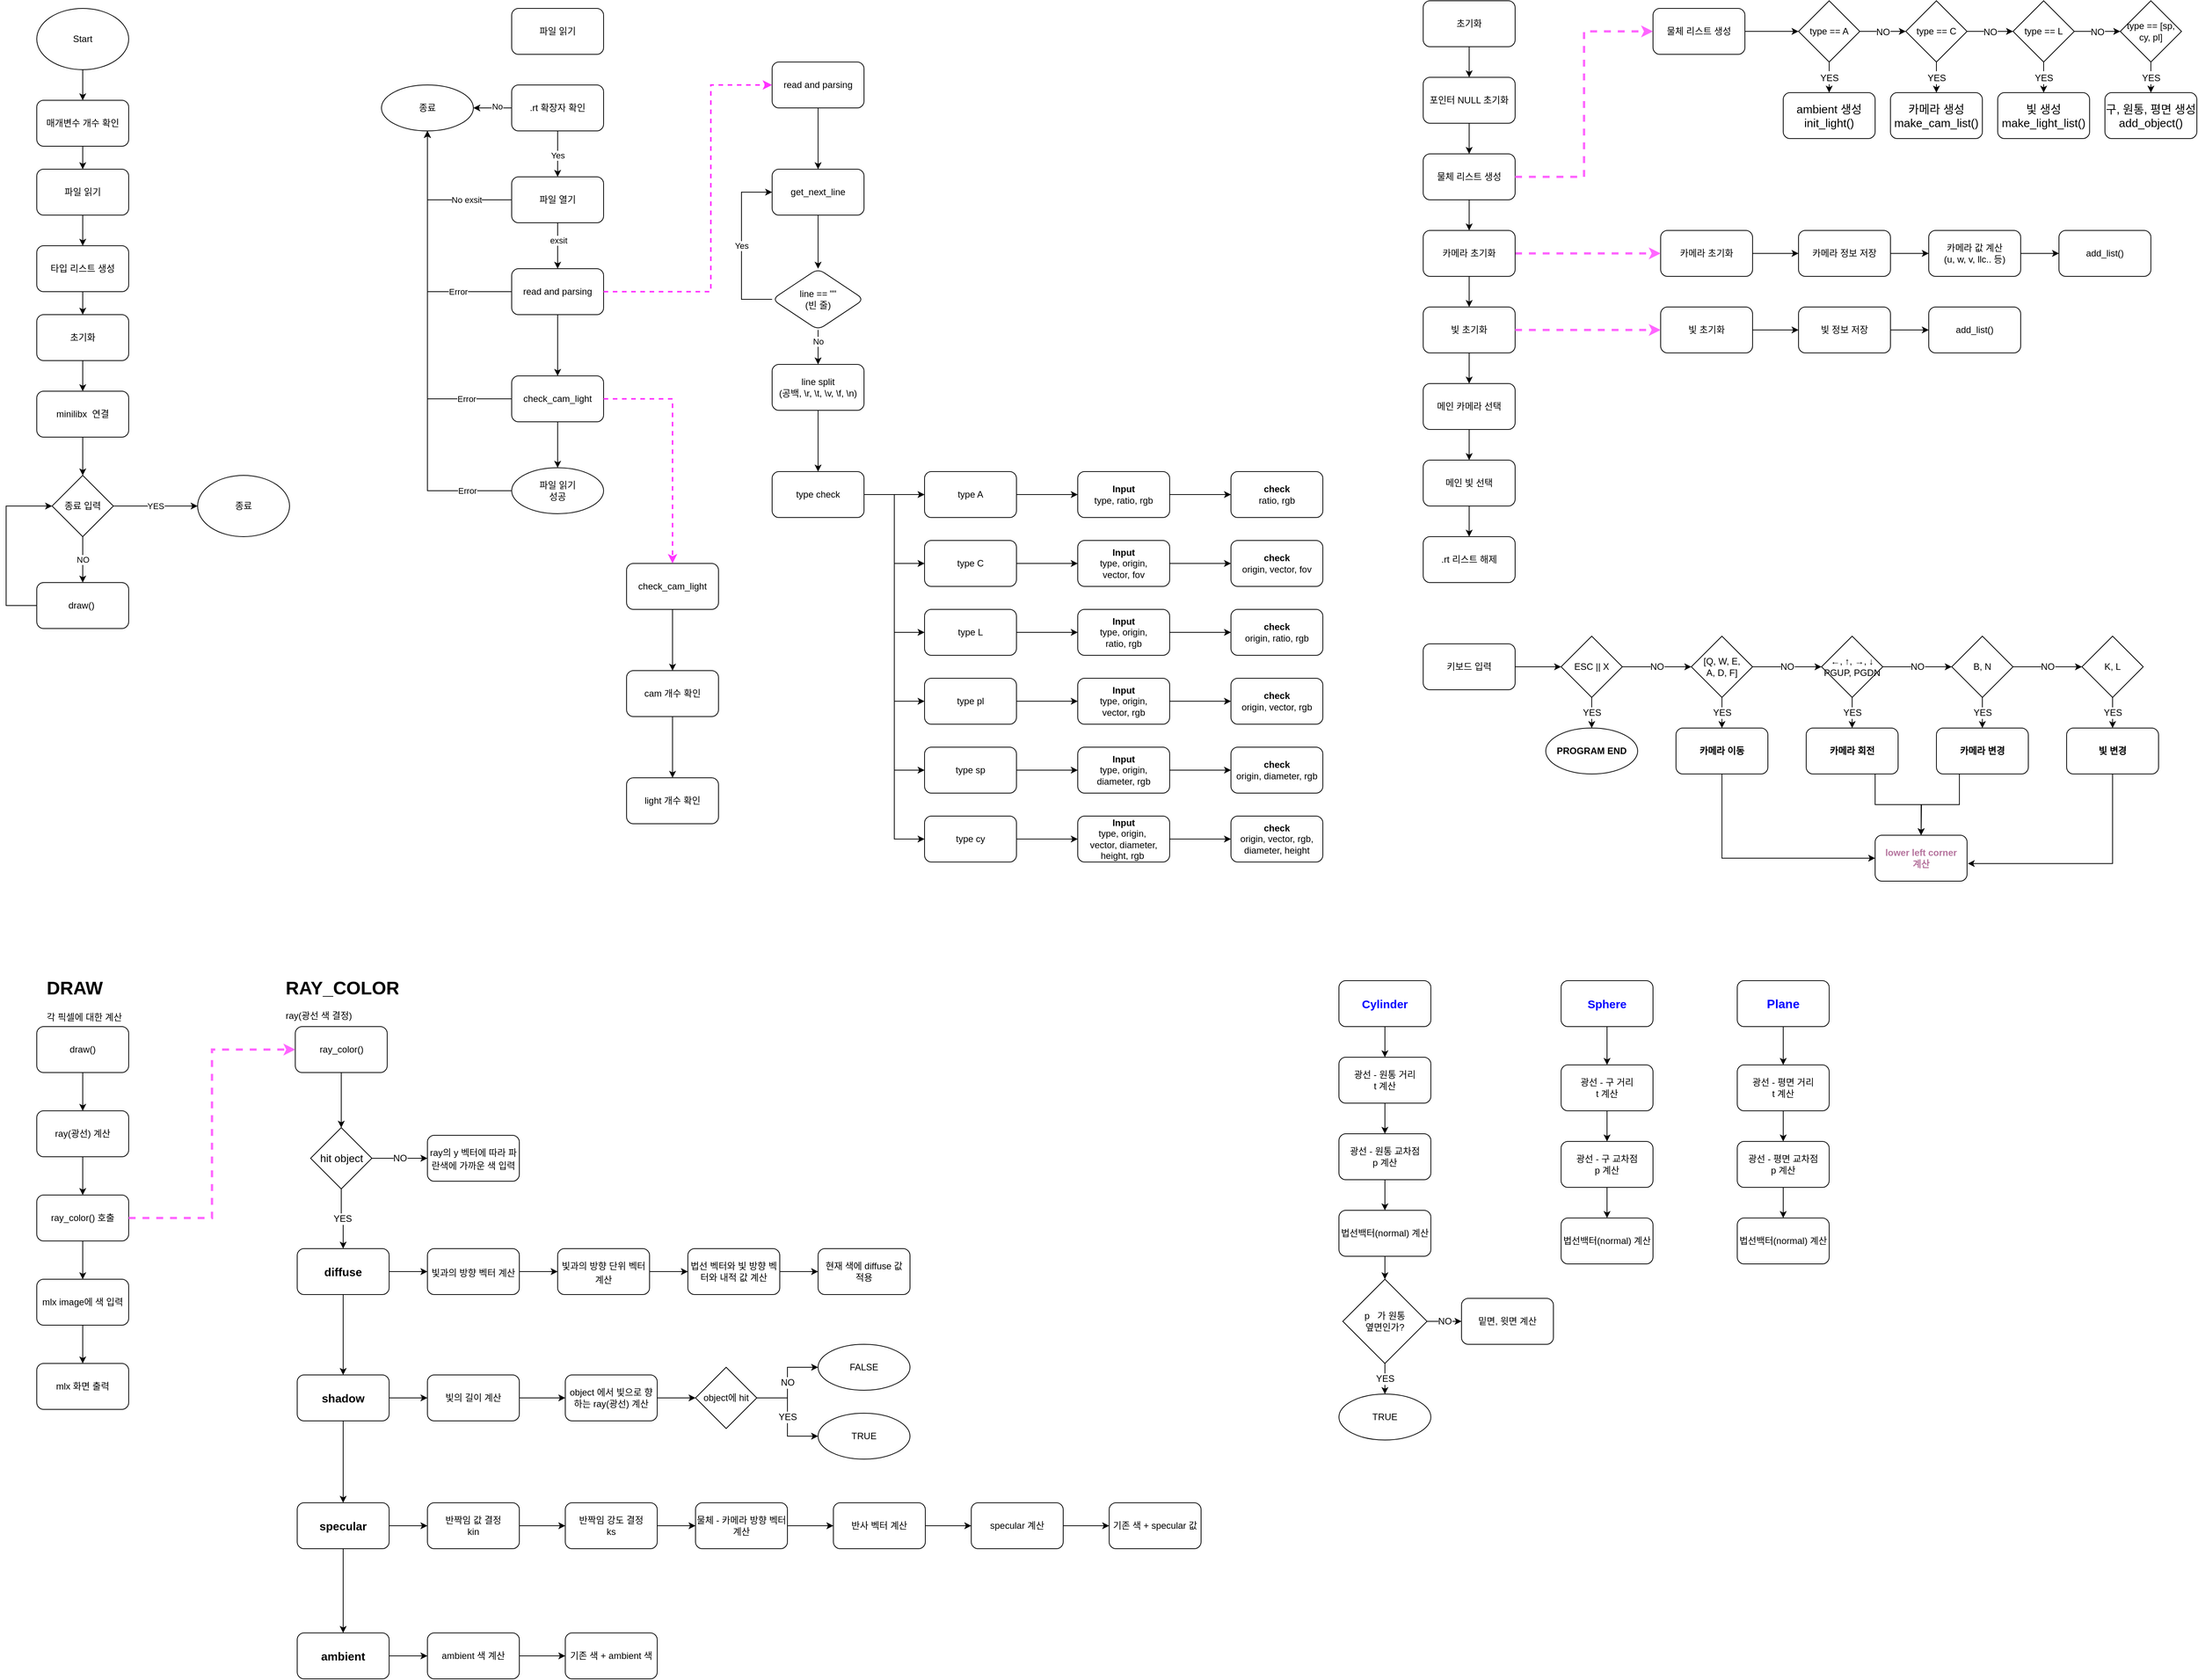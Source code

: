 <mxfile version="16.0.3" type="github">
  <diagram id="cb32SHKDerPAI4BWT1GU" name="Page-1">
    <mxGraphModel dx="2555" dy="942" grid="1" gridSize="10" guides="1" tooltips="1" connect="1" arrows="1" fold="1" page="1" pageScale="1" pageWidth="827" pageHeight="1169" math="0" shadow="0">
      <root>
        <mxCell id="0" />
        <mxCell id="1" parent="0" />
        <mxCell id="uXg0sXjpBSXNvQ2BMyhF-156" value="" style="group" vertex="1" connectable="0" parent="1">
          <mxGeometry x="1050" y="10" width="1010" height="760" as="geometry" />
        </mxCell>
        <mxCell id="uXg0sXjpBSXNvQ2BMyhF-29" value=".rt 리스트 해제" style="rounded=1;whiteSpace=wrap;html=1;" vertex="1" parent="uXg0sXjpBSXNvQ2BMyhF-156">
          <mxGeometry y="700" width="120" height="60" as="geometry" />
        </mxCell>
        <mxCell id="uXg0sXjpBSXNvQ2BMyhF-153" value="" style="group" vertex="1" connectable="0" parent="uXg0sXjpBSXNvQ2BMyhF-156">
          <mxGeometry width="1010" height="660" as="geometry" />
        </mxCell>
        <mxCell id="uXg0sXjpBSXNvQ2BMyhF-115" value="" style="group" vertex="1" connectable="0" parent="uXg0sXjpBSXNvQ2BMyhF-153">
          <mxGeometry x="300" width="710" height="180" as="geometry" />
        </mxCell>
        <mxCell id="uXg0sXjpBSXNvQ2BMyhF-27" value="물체 리스트 생성" style="rounded=1;whiteSpace=wrap;html=1;" vertex="1" parent="uXg0sXjpBSXNvQ2BMyhF-115">
          <mxGeometry y="10" width="120" height="60" as="geometry" />
        </mxCell>
        <mxCell id="uXg0sXjpBSXNvQ2BMyhF-30" value="type == A" style="rhombus;whiteSpace=wrap;html=1;" vertex="1" parent="uXg0sXjpBSXNvQ2BMyhF-115">
          <mxGeometry x="190" width="80" height="80" as="geometry" />
        </mxCell>
        <mxCell id="uXg0sXjpBSXNvQ2BMyhF-106" value="" style="edgeStyle=orthogonalEdgeStyle;rounded=0;orthogonalLoop=1;jettySize=auto;html=1;fontSize=14;fontColor=#0000FF;strokeWidth=1;" edge="1" parent="uXg0sXjpBSXNvQ2BMyhF-115" source="uXg0sXjpBSXNvQ2BMyhF-27" target="uXg0sXjpBSXNvQ2BMyhF-30">
          <mxGeometry relative="1" as="geometry" />
        </mxCell>
        <mxCell id="uXg0sXjpBSXNvQ2BMyhF-37" value="type == C" style="rhombus;whiteSpace=wrap;html=1;" vertex="1" parent="uXg0sXjpBSXNvQ2BMyhF-115">
          <mxGeometry x="330" width="80" height="80" as="geometry" />
        </mxCell>
        <mxCell id="uXg0sXjpBSXNvQ2BMyhF-107" value="&lt;font color=&quot;#000000&quot; style=&quot;font-size: 12px&quot;&gt;NO&lt;/font&gt;" style="edgeStyle=orthogonalEdgeStyle;rounded=0;orthogonalLoop=1;jettySize=auto;html=1;fontSize=14;fontColor=#0000FF;strokeWidth=1;" edge="1" parent="uXg0sXjpBSXNvQ2BMyhF-115" source="uXg0sXjpBSXNvQ2BMyhF-30" target="uXg0sXjpBSXNvQ2BMyhF-37">
          <mxGeometry relative="1" as="geometry" />
        </mxCell>
        <mxCell id="uXg0sXjpBSXNvQ2BMyhF-39" value="type == L" style="rhombus;whiteSpace=wrap;html=1;" vertex="1" parent="uXg0sXjpBSXNvQ2BMyhF-115">
          <mxGeometry x="470" width="80" height="80" as="geometry" />
        </mxCell>
        <mxCell id="uXg0sXjpBSXNvQ2BMyhF-108" value="&lt;font color=&quot;#000000&quot; style=&quot;font-size: 12px&quot;&gt;NO&lt;/font&gt;" style="edgeStyle=orthogonalEdgeStyle;rounded=0;orthogonalLoop=1;jettySize=auto;html=1;fontSize=14;fontColor=#0000FF;strokeWidth=1;" edge="1" parent="uXg0sXjpBSXNvQ2BMyhF-115" source="uXg0sXjpBSXNvQ2BMyhF-37" target="uXg0sXjpBSXNvQ2BMyhF-39">
          <mxGeometry relative="1" as="geometry" />
        </mxCell>
        <mxCell id="uXg0sXjpBSXNvQ2BMyhF-41" value="type == [sp, cy, pl]" style="rhombus;whiteSpace=wrap;html=1;" vertex="1" parent="uXg0sXjpBSXNvQ2BMyhF-115">
          <mxGeometry x="610" width="80" height="80" as="geometry" />
        </mxCell>
        <mxCell id="uXg0sXjpBSXNvQ2BMyhF-109" value="&lt;font color=&quot;#000000&quot; style=&quot;font-size: 12px&quot;&gt;NO&lt;/font&gt;" style="edgeStyle=orthogonalEdgeStyle;rounded=0;orthogonalLoop=1;jettySize=auto;html=1;fontSize=14;fontColor=#0000FF;strokeWidth=1;" edge="1" parent="uXg0sXjpBSXNvQ2BMyhF-115" source="uXg0sXjpBSXNvQ2BMyhF-39" target="uXg0sXjpBSXNvQ2BMyhF-41">
          <mxGeometry relative="1" as="geometry" />
        </mxCell>
        <mxCell id="uXg0sXjpBSXNvQ2BMyhF-47" value="&lt;font style=&quot;font-size: 15px&quot;&gt;ambient 생성&lt;br&gt;init_light()&lt;/font&gt;" style="rounded=1;whiteSpace=wrap;html=1;" vertex="1" parent="uXg0sXjpBSXNvQ2BMyhF-115">
          <mxGeometry x="170" y="120" width="120" height="60" as="geometry" />
        </mxCell>
        <mxCell id="uXg0sXjpBSXNvQ2BMyhF-110" value="&lt;font color=&quot;#000000&quot;&gt;&lt;span style=&quot;font-size: 12px&quot;&gt;YES&lt;/span&gt;&lt;/font&gt;" style="edgeStyle=orthogonalEdgeStyle;rounded=0;orthogonalLoop=1;jettySize=auto;html=1;fontSize=14;fontColor=#0000FF;strokeWidth=1;" edge="1" parent="uXg0sXjpBSXNvQ2BMyhF-115" source="uXg0sXjpBSXNvQ2BMyhF-30" target="uXg0sXjpBSXNvQ2BMyhF-47">
          <mxGeometry relative="1" as="geometry" />
        </mxCell>
        <mxCell id="uXg0sXjpBSXNvQ2BMyhF-49" value="&lt;font style=&quot;font-size: 15px&quot;&gt;카메라 생성&lt;br&gt;make_cam_list()&lt;br&gt;&lt;/font&gt;" style="rounded=1;whiteSpace=wrap;html=1;" vertex="1" parent="uXg0sXjpBSXNvQ2BMyhF-115">
          <mxGeometry x="310" y="120" width="120" height="60" as="geometry" />
        </mxCell>
        <mxCell id="uXg0sXjpBSXNvQ2BMyhF-111" value="&lt;font color=&quot;#000000&quot; style=&quot;font-size: 12px&quot;&gt;YES&lt;/font&gt;" style="edgeStyle=orthogonalEdgeStyle;rounded=0;orthogonalLoop=1;jettySize=auto;html=1;fontSize=14;fontColor=#0000FF;strokeWidth=1;" edge="1" parent="uXg0sXjpBSXNvQ2BMyhF-115" source="uXg0sXjpBSXNvQ2BMyhF-37" target="uXg0sXjpBSXNvQ2BMyhF-49">
          <mxGeometry relative="1" as="geometry" />
        </mxCell>
        <mxCell id="uXg0sXjpBSXNvQ2BMyhF-50" value="&lt;font style=&quot;font-size: 15px&quot;&gt;빛 생성&lt;br&gt;make_light_list()&lt;br&gt;&lt;/font&gt;" style="rounded=1;whiteSpace=wrap;html=1;" vertex="1" parent="uXg0sXjpBSXNvQ2BMyhF-115">
          <mxGeometry x="450" y="120" width="120" height="60" as="geometry" />
        </mxCell>
        <mxCell id="uXg0sXjpBSXNvQ2BMyhF-112" value="&lt;font style=&quot;font-size: 12px&quot; color=&quot;#000000&quot;&gt;&lt;font style=&quot;font-size: 12px&quot;&gt;YE&lt;/font&gt;S&lt;/font&gt;" style="edgeStyle=orthogonalEdgeStyle;rounded=0;orthogonalLoop=1;jettySize=auto;html=1;fontSize=14;fontColor=#0000FF;strokeWidth=1;" edge="1" parent="uXg0sXjpBSXNvQ2BMyhF-115" source="uXg0sXjpBSXNvQ2BMyhF-39" target="uXg0sXjpBSXNvQ2BMyhF-50">
          <mxGeometry relative="1" as="geometry" />
        </mxCell>
        <mxCell id="uXg0sXjpBSXNvQ2BMyhF-51" value="&lt;font style=&quot;font-size: 15px&quot;&gt;구, 원통, 평면 생성&lt;br&gt;add_object()&lt;br&gt;&lt;/font&gt;" style="rounded=1;whiteSpace=wrap;html=1;" vertex="1" parent="uXg0sXjpBSXNvQ2BMyhF-115">
          <mxGeometry x="590" y="120" width="120" height="60" as="geometry" />
        </mxCell>
        <mxCell id="uXg0sXjpBSXNvQ2BMyhF-113" value="&lt;font color=&quot;#000000&quot; style=&quot;font-size: 12px&quot;&gt;YES&lt;/font&gt;" style="edgeStyle=orthogonalEdgeStyle;rounded=0;orthogonalLoop=1;jettySize=auto;html=1;fontSize=14;fontColor=#0000FF;strokeWidth=1;" edge="1" parent="uXg0sXjpBSXNvQ2BMyhF-115" source="uXg0sXjpBSXNvQ2BMyhF-41" target="uXg0sXjpBSXNvQ2BMyhF-51">
          <mxGeometry relative="1" as="geometry" />
        </mxCell>
        <mxCell id="uXg0sXjpBSXNvQ2BMyhF-124" value="" style="group" vertex="1" connectable="0" parent="uXg0sXjpBSXNvQ2BMyhF-153">
          <mxGeometry x="310" y="300" width="640" height="60" as="geometry" />
        </mxCell>
        <mxCell id="uXg0sXjpBSXNvQ2BMyhF-105" value="카메라 초기화" style="rounded=1;whiteSpace=wrap;html=1;" vertex="1" parent="uXg0sXjpBSXNvQ2BMyhF-124">
          <mxGeometry width="120" height="60" as="geometry" />
        </mxCell>
        <mxCell id="uXg0sXjpBSXNvQ2BMyhF-117" value="카메라 정보 저장" style="rounded=1;whiteSpace=wrap;html=1;" vertex="1" parent="uXg0sXjpBSXNvQ2BMyhF-124">
          <mxGeometry x="180" width="120" height="60" as="geometry" />
        </mxCell>
        <mxCell id="uXg0sXjpBSXNvQ2BMyhF-120" value="" style="edgeStyle=orthogonalEdgeStyle;rounded=0;orthogonalLoop=1;jettySize=auto;html=1;fontSize=12;fontColor=#000000;strokeWidth=1;" edge="1" parent="uXg0sXjpBSXNvQ2BMyhF-124" source="uXg0sXjpBSXNvQ2BMyhF-105" target="uXg0sXjpBSXNvQ2BMyhF-117">
          <mxGeometry relative="1" as="geometry" />
        </mxCell>
        <mxCell id="uXg0sXjpBSXNvQ2BMyhF-118" value="카메라 값 계산&lt;br&gt;(u, w, v, llc.. 등)" style="rounded=1;whiteSpace=wrap;html=1;" vertex="1" parent="uXg0sXjpBSXNvQ2BMyhF-124">
          <mxGeometry x="350" width="120" height="60" as="geometry" />
        </mxCell>
        <mxCell id="uXg0sXjpBSXNvQ2BMyhF-121" value="" style="edgeStyle=orthogonalEdgeStyle;rounded=0;orthogonalLoop=1;jettySize=auto;html=1;fontSize=12;fontColor=#000000;strokeWidth=1;" edge="1" parent="uXg0sXjpBSXNvQ2BMyhF-124" source="uXg0sXjpBSXNvQ2BMyhF-117" target="uXg0sXjpBSXNvQ2BMyhF-118">
          <mxGeometry relative="1" as="geometry" />
        </mxCell>
        <mxCell id="uXg0sXjpBSXNvQ2BMyhF-119" value="add_list()" style="rounded=1;whiteSpace=wrap;html=1;" vertex="1" parent="uXg0sXjpBSXNvQ2BMyhF-124">
          <mxGeometry x="520" width="120" height="60" as="geometry" />
        </mxCell>
        <mxCell id="uXg0sXjpBSXNvQ2BMyhF-122" value="" style="edgeStyle=orthogonalEdgeStyle;rounded=0;orthogonalLoop=1;jettySize=auto;html=1;fontSize=12;fontColor=#000000;strokeWidth=1;" edge="1" parent="uXg0sXjpBSXNvQ2BMyhF-124" source="uXg0sXjpBSXNvQ2BMyhF-118" target="uXg0sXjpBSXNvQ2BMyhF-119">
          <mxGeometry relative="1" as="geometry" />
        </mxCell>
        <mxCell id="uXg0sXjpBSXNvQ2BMyhF-125" style="edgeStyle=orthogonalEdgeStyle;rounded=0;orthogonalLoop=1;jettySize=auto;html=1;fontSize=12;fontColor=#000000;strokeWidth=3;strokeColor=#FF66FF;dashed=1;fillColor=#e1d5e7;" edge="1" parent="uXg0sXjpBSXNvQ2BMyhF-153" source="uXg0sXjpBSXNvQ2BMyhF-9" target="uXg0sXjpBSXNvQ2BMyhF-105">
          <mxGeometry relative="1" as="geometry" />
        </mxCell>
        <mxCell id="uXg0sXjpBSXNvQ2BMyhF-145" value="" style="group" vertex="1" connectable="0" parent="uXg0sXjpBSXNvQ2BMyhF-153">
          <mxGeometry x="310" y="400" width="470" height="60" as="geometry" />
        </mxCell>
        <mxCell id="uXg0sXjpBSXNvQ2BMyhF-138" value="빛 초기화" style="rounded=1;whiteSpace=wrap;html=1;" vertex="1" parent="uXg0sXjpBSXNvQ2BMyhF-145">
          <mxGeometry width="120" height="60" as="geometry" />
        </mxCell>
        <mxCell id="uXg0sXjpBSXNvQ2BMyhF-139" value="빛 정보 저장" style="rounded=1;whiteSpace=wrap;html=1;" vertex="1" parent="uXg0sXjpBSXNvQ2BMyhF-145">
          <mxGeometry x="180" width="120" height="60" as="geometry" />
        </mxCell>
        <mxCell id="uXg0sXjpBSXNvQ2BMyhF-142" value="" style="edgeStyle=orthogonalEdgeStyle;rounded=0;orthogonalLoop=1;jettySize=auto;html=1;fontSize=12;fontColor=#000000;strokeWidth=1;" edge="1" parent="uXg0sXjpBSXNvQ2BMyhF-145" source="uXg0sXjpBSXNvQ2BMyhF-138" target="uXg0sXjpBSXNvQ2BMyhF-139">
          <mxGeometry relative="1" as="geometry" />
        </mxCell>
        <mxCell id="uXg0sXjpBSXNvQ2BMyhF-140" value="add_list()" style="rounded=1;whiteSpace=wrap;html=1;" vertex="1" parent="uXg0sXjpBSXNvQ2BMyhF-145">
          <mxGeometry x="350" width="120" height="60" as="geometry" />
        </mxCell>
        <mxCell id="uXg0sXjpBSXNvQ2BMyhF-143" value="" style="edgeStyle=orthogonalEdgeStyle;rounded=0;orthogonalLoop=1;jettySize=auto;html=1;fontSize=12;fontColor=#000000;strokeWidth=1;" edge="1" parent="uXg0sXjpBSXNvQ2BMyhF-145" source="uXg0sXjpBSXNvQ2BMyhF-139" target="uXg0sXjpBSXNvQ2BMyhF-140">
          <mxGeometry relative="1" as="geometry" />
        </mxCell>
        <mxCell id="uXg0sXjpBSXNvQ2BMyhF-152" value="" style="group" vertex="1" connectable="0" parent="uXg0sXjpBSXNvQ2BMyhF-153">
          <mxGeometry width="120" height="660" as="geometry" />
        </mxCell>
        <mxCell id="uXg0sXjpBSXNvQ2BMyhF-8" value="초기화" style="rounded=1;whiteSpace=wrap;html=1;" vertex="1" parent="uXg0sXjpBSXNvQ2BMyhF-152">
          <mxGeometry width="120" height="60" as="geometry" />
        </mxCell>
        <mxCell id="uXg0sXjpBSXNvQ2BMyhF-9" value="카메라 초기화" style="rounded=1;whiteSpace=wrap;html=1;" vertex="1" parent="uXg0sXjpBSXNvQ2BMyhF-152">
          <mxGeometry y="300" width="120" height="60" as="geometry" />
        </mxCell>
        <mxCell id="uXg0sXjpBSXNvQ2BMyhF-25" value="포인터 NULL 초기화" style="rounded=1;whiteSpace=wrap;html=1;" vertex="1" parent="uXg0sXjpBSXNvQ2BMyhF-152">
          <mxGeometry y="100" width="120" height="60" as="geometry" />
        </mxCell>
        <mxCell id="uXg0sXjpBSXNvQ2BMyhF-58" value="" style="edgeStyle=orthogonalEdgeStyle;rounded=0;orthogonalLoop=1;jettySize=auto;html=1;fontSize=12;" edge="1" parent="uXg0sXjpBSXNvQ2BMyhF-152" source="uXg0sXjpBSXNvQ2BMyhF-8" target="uXg0sXjpBSXNvQ2BMyhF-25">
          <mxGeometry relative="1" as="geometry" />
        </mxCell>
        <mxCell id="uXg0sXjpBSXNvQ2BMyhF-63" value="" style="edgeStyle=orthogonalEdgeStyle;rounded=0;orthogonalLoop=1;jettySize=auto;html=1;fontSize=12;strokeWidth=1;" edge="1" parent="uXg0sXjpBSXNvQ2BMyhF-152" source="uXg0sXjpBSXNvQ2BMyhF-26" target="uXg0sXjpBSXNvQ2BMyhF-9">
          <mxGeometry relative="1" as="geometry" />
        </mxCell>
        <mxCell id="uXg0sXjpBSXNvQ2BMyhF-26" value="물체 리스트 생성" style="rounded=1;whiteSpace=wrap;html=1;" vertex="1" parent="uXg0sXjpBSXNvQ2BMyhF-152">
          <mxGeometry y="200" width="120" height="60" as="geometry" />
        </mxCell>
        <mxCell id="uXg0sXjpBSXNvQ2BMyhF-59" value="" style="edgeStyle=orthogonalEdgeStyle;rounded=0;orthogonalLoop=1;jettySize=auto;html=1;fontSize=12;" edge="1" parent="uXg0sXjpBSXNvQ2BMyhF-152" source="uXg0sXjpBSXNvQ2BMyhF-25" target="uXg0sXjpBSXNvQ2BMyhF-26">
          <mxGeometry relative="1" as="geometry" />
        </mxCell>
        <mxCell id="uXg0sXjpBSXNvQ2BMyhF-28" value="빛 초기화" style="rounded=1;whiteSpace=wrap;html=1;" vertex="1" parent="uXg0sXjpBSXNvQ2BMyhF-152">
          <mxGeometry y="400" width="120" height="60" as="geometry" />
        </mxCell>
        <mxCell id="uXg0sXjpBSXNvQ2BMyhF-64" value="" style="edgeStyle=orthogonalEdgeStyle;rounded=0;orthogonalLoop=1;jettySize=auto;html=1;fontSize=12;strokeWidth=1;" edge="1" parent="uXg0sXjpBSXNvQ2BMyhF-152" source="uXg0sXjpBSXNvQ2BMyhF-9" target="uXg0sXjpBSXNvQ2BMyhF-28">
          <mxGeometry relative="1" as="geometry" />
        </mxCell>
        <mxCell id="uXg0sXjpBSXNvQ2BMyhF-146" value="메인 카메라 선택" style="rounded=1;whiteSpace=wrap;html=1;" vertex="1" parent="uXg0sXjpBSXNvQ2BMyhF-152">
          <mxGeometry y="500" width="120" height="60" as="geometry" />
        </mxCell>
        <mxCell id="uXg0sXjpBSXNvQ2BMyhF-148" value="" style="edgeStyle=orthogonalEdgeStyle;rounded=0;orthogonalLoop=1;jettySize=auto;html=1;fontSize=12;fontColor=#000000;strokeWidth=1;" edge="1" parent="uXg0sXjpBSXNvQ2BMyhF-152" source="uXg0sXjpBSXNvQ2BMyhF-28" target="uXg0sXjpBSXNvQ2BMyhF-146">
          <mxGeometry relative="1" as="geometry" />
        </mxCell>
        <mxCell id="uXg0sXjpBSXNvQ2BMyhF-147" value="메인 빛 선택" style="rounded=1;whiteSpace=wrap;html=1;" vertex="1" parent="uXg0sXjpBSXNvQ2BMyhF-152">
          <mxGeometry y="600" width="120" height="60" as="geometry" />
        </mxCell>
        <mxCell id="uXg0sXjpBSXNvQ2BMyhF-150" value="" style="edgeStyle=orthogonalEdgeStyle;rounded=0;orthogonalLoop=1;jettySize=auto;html=1;fontSize=12;fontColor=#000000;strokeWidth=1;" edge="1" parent="uXg0sXjpBSXNvQ2BMyhF-152" source="uXg0sXjpBSXNvQ2BMyhF-146" target="uXg0sXjpBSXNvQ2BMyhF-147">
          <mxGeometry relative="1" as="geometry" />
        </mxCell>
        <mxCell id="uXg0sXjpBSXNvQ2BMyhF-60" style="edgeStyle=orthogonalEdgeStyle;rounded=0;orthogonalLoop=1;jettySize=auto;html=1;entryX=0;entryY=0.5;entryDx=0;entryDy=0;fontSize=12;strokeWidth=3;dashed=1;fillColor=#f8cecc;strokeColor=#FF66FF;" edge="1" parent="uXg0sXjpBSXNvQ2BMyhF-153" source="uXg0sXjpBSXNvQ2BMyhF-26" target="uXg0sXjpBSXNvQ2BMyhF-27">
          <mxGeometry relative="1" as="geometry" />
        </mxCell>
        <mxCell id="uXg0sXjpBSXNvQ2BMyhF-144" style="edgeStyle=orthogonalEdgeStyle;rounded=0;orthogonalLoop=1;jettySize=auto;html=1;entryX=0;entryY=0.5;entryDx=0;entryDy=0;fontSize=12;fontColor=#000000;strokeWidth=3;dashed=1;fillColor=#e1d5e7;strokeColor=#FF66FF;" edge="1" parent="uXg0sXjpBSXNvQ2BMyhF-153" source="uXg0sXjpBSXNvQ2BMyhF-28" target="uXg0sXjpBSXNvQ2BMyhF-138">
          <mxGeometry relative="1" as="geometry" />
        </mxCell>
        <mxCell id="uXg0sXjpBSXNvQ2BMyhF-155" value="" style="edgeStyle=orthogonalEdgeStyle;rounded=0;orthogonalLoop=1;jettySize=auto;html=1;fontSize=12;fontColor=#000000;strokeColor=#000000;strokeWidth=1;" edge="1" parent="uXg0sXjpBSXNvQ2BMyhF-156" source="uXg0sXjpBSXNvQ2BMyhF-147" target="uXg0sXjpBSXNvQ2BMyhF-29">
          <mxGeometry relative="1" as="geometry" />
        </mxCell>
        <mxCell id="uXg0sXjpBSXNvQ2BMyhF-237" value="" style="group" vertex="1" connectable="0" parent="1">
          <mxGeometry x="1050" y="840" width="960" height="320" as="geometry" />
        </mxCell>
        <mxCell id="uXg0sXjpBSXNvQ2BMyhF-190" value="키보드 입력" style="rounded=1;whiteSpace=wrap;html=1;fontSize=12;fontColor=#000000;strokeColor=#000000;" vertex="1" parent="uXg0sXjpBSXNvQ2BMyhF-237">
          <mxGeometry y="10" width="120" height="60" as="geometry" />
        </mxCell>
        <mxCell id="uXg0sXjpBSXNvQ2BMyhF-212" value="" style="group" vertex="1" connectable="0" parent="uXg0sXjpBSXNvQ2BMyhF-237">
          <mxGeometry x="160" width="120" height="180" as="geometry" />
        </mxCell>
        <mxCell id="uXg0sXjpBSXNvQ2BMyhF-191" value="ESC || X" style="rhombus;whiteSpace=wrap;html=1;fontSize=12;fontColor=#000000;strokeColor=#000000;" vertex="1" parent="uXg0sXjpBSXNvQ2BMyhF-212">
          <mxGeometry x="20" width="80" height="80" as="geometry" />
        </mxCell>
        <mxCell id="uXg0sXjpBSXNvQ2BMyhF-192" value="&lt;b&gt;PROGRAM END&lt;/b&gt;" style="ellipse;whiteSpace=wrap;html=1;strokeColor=#000000;fontColor=#000000;" vertex="1" parent="uXg0sXjpBSXNvQ2BMyhF-212">
          <mxGeometry y="120" width="120" height="60" as="geometry" />
        </mxCell>
        <mxCell id="uXg0sXjpBSXNvQ2BMyhF-193" value="YES" style="edgeStyle=orthogonalEdgeStyle;rounded=0;orthogonalLoop=1;jettySize=auto;html=1;fontSize=12;fontColor=#000000;strokeColor=#000000;strokeWidth=1;" edge="1" parent="uXg0sXjpBSXNvQ2BMyhF-212" source="uXg0sXjpBSXNvQ2BMyhF-191" target="uXg0sXjpBSXNvQ2BMyhF-192">
          <mxGeometry relative="1" as="geometry" />
        </mxCell>
        <mxCell id="uXg0sXjpBSXNvQ2BMyhF-194" value="" style="edgeStyle=orthogonalEdgeStyle;rounded=0;orthogonalLoop=1;jettySize=auto;html=1;fontSize=12;fontColor=#000000;strokeColor=#000000;strokeWidth=1;" edge="1" parent="uXg0sXjpBSXNvQ2BMyhF-237" source="uXg0sXjpBSXNvQ2BMyhF-190" target="uXg0sXjpBSXNvQ2BMyhF-191">
          <mxGeometry relative="1" as="geometry" />
        </mxCell>
        <mxCell id="uXg0sXjpBSXNvQ2BMyhF-213" value="NO" style="edgeStyle=orthogonalEdgeStyle;rounded=0;orthogonalLoop=1;jettySize=auto;html=1;fontSize=12;fontColor=#000000;strokeColor=#000000;strokeWidth=1;" edge="1" parent="uXg0sXjpBSXNvQ2BMyhF-237" source="uXg0sXjpBSXNvQ2BMyhF-191" target="uXg0sXjpBSXNvQ2BMyhF-195">
          <mxGeometry relative="1" as="geometry" />
        </mxCell>
        <mxCell id="uXg0sXjpBSXNvQ2BMyhF-217" value="&lt;b&gt;&lt;font color=&quot;#b5739d&quot;&gt;lower left corner&lt;br&gt;계산&lt;/font&gt;&lt;/b&gt;" style="rounded=1;whiteSpace=wrap;html=1;fontSize=12;fontColor=#000000;strokeColor=#000000;" vertex="1" parent="uXg0sXjpBSXNvQ2BMyhF-237">
          <mxGeometry x="590" y="260" width="120" height="60" as="geometry" />
        </mxCell>
        <mxCell id="uXg0sXjpBSXNvQ2BMyhF-195" value="[Q, W, E,&lt;br&gt;A, D, F]" style="rhombus;whiteSpace=wrap;html=1;fontSize=12;fontColor=#000000;strokeColor=#000000;" vertex="1" parent="uXg0sXjpBSXNvQ2BMyhF-237">
          <mxGeometry x="350" width="80" height="80" as="geometry" />
        </mxCell>
        <mxCell id="uXg0sXjpBSXNvQ2BMyhF-233" style="edgeStyle=orthogonalEdgeStyle;rounded=0;orthogonalLoop=1;jettySize=auto;html=1;exitX=0.5;exitY=1;exitDx=0;exitDy=0;entryX=0;entryY=0.5;entryDx=0;entryDy=0;fontSize=12;fontColor=#000000;strokeColor=#000000;strokeWidth=1;" edge="1" parent="uXg0sXjpBSXNvQ2BMyhF-237" source="uXg0sXjpBSXNvQ2BMyhF-222" target="uXg0sXjpBSXNvQ2BMyhF-217">
          <mxGeometry relative="1" as="geometry" />
        </mxCell>
        <mxCell id="uXg0sXjpBSXNvQ2BMyhF-222" value="&lt;b&gt;카메라 이동&lt;/b&gt;" style="rounded=1;whiteSpace=wrap;html=1;fontSize=12;fontColor=#000000;strokeColor=#000000;" vertex="1" parent="uXg0sXjpBSXNvQ2BMyhF-237">
          <mxGeometry x="330" y="120" width="120" height="60" as="geometry" />
        </mxCell>
        <mxCell id="uXg0sXjpBSXNvQ2BMyhF-227" value="YES" style="edgeStyle=orthogonalEdgeStyle;rounded=0;orthogonalLoop=1;jettySize=auto;html=1;fontSize=12;fontColor=#000000;strokeColor=#000000;strokeWidth=1;" edge="1" parent="uXg0sXjpBSXNvQ2BMyhF-237" source="uXg0sXjpBSXNvQ2BMyhF-195" target="uXg0sXjpBSXNvQ2BMyhF-222">
          <mxGeometry relative="1" as="geometry" />
        </mxCell>
        <mxCell id="uXg0sXjpBSXNvQ2BMyhF-199" value="←, ↑, →, ↓&lt;br&gt;PGUP, PGDN" style="rhombus;whiteSpace=wrap;html=1;fontSize=12;fontColor=#000000;strokeColor=#000000;" vertex="1" parent="uXg0sXjpBSXNvQ2BMyhF-237">
          <mxGeometry x="520" width="80" height="80" as="geometry" />
        </mxCell>
        <mxCell id="uXg0sXjpBSXNvQ2BMyhF-214" value="NO" style="edgeStyle=orthogonalEdgeStyle;rounded=0;orthogonalLoop=1;jettySize=auto;html=1;fontSize=12;fontColor=#000000;strokeColor=#000000;strokeWidth=1;" edge="1" parent="uXg0sXjpBSXNvQ2BMyhF-237" source="uXg0sXjpBSXNvQ2BMyhF-195" target="uXg0sXjpBSXNvQ2BMyhF-199">
          <mxGeometry relative="1" as="geometry" />
        </mxCell>
        <mxCell id="uXg0sXjpBSXNvQ2BMyhF-202" value="B, N" style="rhombus;whiteSpace=wrap;html=1;fontSize=12;fontColor=#000000;strokeColor=#000000;" vertex="1" parent="uXg0sXjpBSXNvQ2BMyhF-237">
          <mxGeometry x="690" width="80" height="80" as="geometry" />
        </mxCell>
        <mxCell id="uXg0sXjpBSXNvQ2BMyhF-215" value="NO" style="edgeStyle=orthogonalEdgeStyle;rounded=0;orthogonalLoop=1;jettySize=auto;html=1;fontSize=12;fontColor=#000000;strokeColor=#000000;strokeWidth=1;" edge="1" parent="uXg0sXjpBSXNvQ2BMyhF-237" source="uXg0sXjpBSXNvQ2BMyhF-199" target="uXg0sXjpBSXNvQ2BMyhF-202">
          <mxGeometry relative="1" as="geometry" />
        </mxCell>
        <mxCell id="uXg0sXjpBSXNvQ2BMyhF-207" value="" style="group" vertex="1" connectable="0" parent="uXg0sXjpBSXNvQ2BMyhF-237">
          <mxGeometry x="860" width="80" height="80" as="geometry" />
        </mxCell>
        <mxCell id="uXg0sXjpBSXNvQ2BMyhF-205" value="K, L" style="rhombus;whiteSpace=wrap;html=1;fontSize=12;fontColor=#000000;strokeColor=#000000;" vertex="1" parent="uXg0sXjpBSXNvQ2BMyhF-207">
          <mxGeometry width="80" height="80" as="geometry" />
        </mxCell>
        <mxCell id="uXg0sXjpBSXNvQ2BMyhF-216" value="NO" style="edgeStyle=orthogonalEdgeStyle;rounded=0;orthogonalLoop=1;jettySize=auto;html=1;fontSize=12;fontColor=#000000;strokeColor=#000000;strokeWidth=1;" edge="1" parent="uXg0sXjpBSXNvQ2BMyhF-237" source="uXg0sXjpBSXNvQ2BMyhF-202" target="uXg0sXjpBSXNvQ2BMyhF-205">
          <mxGeometry relative="1" as="geometry" />
        </mxCell>
        <mxCell id="uXg0sXjpBSXNvQ2BMyhF-236" style="edgeStyle=orthogonalEdgeStyle;rounded=0;orthogonalLoop=1;jettySize=auto;html=1;exitX=0.75;exitY=1;exitDx=0;exitDy=0;fontSize=12;fontColor=#000000;strokeColor=#000000;strokeWidth=1;" edge="1" parent="uXg0sXjpBSXNvQ2BMyhF-237" source="uXg0sXjpBSXNvQ2BMyhF-224">
          <mxGeometry relative="1" as="geometry">
            <mxPoint x="650" y="260" as="targetPoint" />
          </mxGeometry>
        </mxCell>
        <mxCell id="uXg0sXjpBSXNvQ2BMyhF-224" value="&lt;b&gt;카메라 회전&lt;/b&gt;" style="rounded=1;whiteSpace=wrap;html=1;fontSize=12;fontColor=#000000;strokeColor=#000000;" vertex="1" parent="uXg0sXjpBSXNvQ2BMyhF-237">
          <mxGeometry x="500" y="120" width="120" height="60" as="geometry" />
        </mxCell>
        <mxCell id="uXg0sXjpBSXNvQ2BMyhF-228" value="YES" style="edgeStyle=orthogonalEdgeStyle;rounded=0;orthogonalLoop=1;jettySize=auto;html=1;fontSize=12;fontColor=#000000;strokeColor=#000000;strokeWidth=1;" edge="1" parent="uXg0sXjpBSXNvQ2BMyhF-237" source="uXg0sXjpBSXNvQ2BMyhF-199" target="uXg0sXjpBSXNvQ2BMyhF-224">
          <mxGeometry relative="1" as="geometry" />
        </mxCell>
        <mxCell id="uXg0sXjpBSXNvQ2BMyhF-235" style="edgeStyle=orthogonalEdgeStyle;rounded=0;orthogonalLoop=1;jettySize=auto;html=1;exitX=0.25;exitY=1;exitDx=0;exitDy=0;fontSize=12;fontColor=#000000;strokeColor=#000000;strokeWidth=1;" edge="1" parent="uXg0sXjpBSXNvQ2BMyhF-237" source="uXg0sXjpBSXNvQ2BMyhF-225" target="uXg0sXjpBSXNvQ2BMyhF-217">
          <mxGeometry relative="1" as="geometry" />
        </mxCell>
        <mxCell id="uXg0sXjpBSXNvQ2BMyhF-225" value="&lt;b&gt;카메라 변경&lt;/b&gt;" style="rounded=1;whiteSpace=wrap;html=1;fontSize=12;fontColor=#000000;strokeColor=#000000;" vertex="1" parent="uXg0sXjpBSXNvQ2BMyhF-237">
          <mxGeometry x="670" y="120" width="120" height="60" as="geometry" />
        </mxCell>
        <mxCell id="uXg0sXjpBSXNvQ2BMyhF-229" value="YES" style="edgeStyle=orthogonalEdgeStyle;rounded=0;orthogonalLoop=1;jettySize=auto;html=1;fontSize=12;fontColor=#000000;strokeColor=#000000;strokeWidth=1;" edge="1" parent="uXg0sXjpBSXNvQ2BMyhF-237" source="uXg0sXjpBSXNvQ2BMyhF-202" target="uXg0sXjpBSXNvQ2BMyhF-225">
          <mxGeometry relative="1" as="geometry" />
        </mxCell>
        <mxCell id="uXg0sXjpBSXNvQ2BMyhF-234" style="edgeStyle=orthogonalEdgeStyle;rounded=0;orthogonalLoop=1;jettySize=auto;html=1;entryX=1.008;entryY=0.617;entryDx=0;entryDy=0;entryPerimeter=0;fontSize=12;fontColor=#000000;strokeColor=#000000;strokeWidth=1;" edge="1" parent="uXg0sXjpBSXNvQ2BMyhF-237" source="uXg0sXjpBSXNvQ2BMyhF-226" target="uXg0sXjpBSXNvQ2BMyhF-217">
          <mxGeometry relative="1" as="geometry">
            <Array as="points">
              <mxPoint x="900" y="297" />
            </Array>
          </mxGeometry>
        </mxCell>
        <mxCell id="uXg0sXjpBSXNvQ2BMyhF-226" value="&lt;b&gt;빛 변경&lt;/b&gt;" style="rounded=1;whiteSpace=wrap;html=1;fontSize=12;fontColor=#000000;strokeColor=#000000;" vertex="1" parent="uXg0sXjpBSXNvQ2BMyhF-237">
          <mxGeometry x="840" y="120" width="120" height="60" as="geometry" />
        </mxCell>
        <mxCell id="uXg0sXjpBSXNvQ2BMyhF-230" value="YES" style="edgeStyle=orthogonalEdgeStyle;rounded=0;orthogonalLoop=1;jettySize=auto;html=1;fontSize=12;fontColor=#000000;strokeColor=#000000;strokeWidth=1;" edge="1" parent="uXg0sXjpBSXNvQ2BMyhF-237" source="uXg0sXjpBSXNvQ2BMyhF-205" target="uXg0sXjpBSXNvQ2BMyhF-226">
          <mxGeometry relative="1" as="geometry" />
        </mxCell>
        <mxCell id="uXg0sXjpBSXNvQ2BMyhF-257" value="" style="group" vertex="1" connectable="0" parent="1">
          <mxGeometry x="-760" y="1280" width="120" height="570" as="geometry" />
        </mxCell>
        <mxCell id="uXg0sXjpBSXNvQ2BMyhF-246" value="mlx 화면 출력" style="rounded=1;whiteSpace=wrap;html=1;fontSize=12;fontColor=#000000;strokeColor=#000000;" vertex="1" parent="uXg0sXjpBSXNvQ2BMyhF-257">
          <mxGeometry y="510" width="120" height="60" as="geometry" />
        </mxCell>
        <mxCell id="uXg0sXjpBSXNvQ2BMyhF-239" value="ray(광선) 계산" style="whiteSpace=wrap;html=1;rounded=1;" vertex="1" parent="uXg0sXjpBSXNvQ2BMyhF-257">
          <mxGeometry y="180" width="120" height="60" as="geometry" />
        </mxCell>
        <mxCell id="uXg0sXjpBSXNvQ2BMyhF-243" value="" style="group" vertex="1" connectable="0" parent="uXg0sXjpBSXNvQ2BMyhF-257">
          <mxGeometry width="120" height="130" as="geometry" />
        </mxCell>
        <mxCell id="uXg0sXjpBSXNvQ2BMyhF-24" value="draw()" style="rounded=1;whiteSpace=wrap;html=1;" vertex="1" parent="uXg0sXjpBSXNvQ2BMyhF-243">
          <mxGeometry y="70" width="120" height="60" as="geometry" />
        </mxCell>
        <mxCell id="uXg0sXjpBSXNvQ2BMyhF-242" value="&lt;h1&gt;&lt;font color=&quot;#000000&quot;&gt;DRAW&lt;/font&gt;&lt;/h1&gt;&lt;span style=&quot;color: rgb(0 , 0 , 0) ; text-align: center&quot;&gt;각 픽셀에 대한 계산&lt;/span&gt;&lt;h1&gt;&lt;span style=&quot;font-size: 12px ; font-weight: normal&quot;&gt;.&lt;/span&gt;&lt;br&gt;&lt;/h1&gt;" style="text;html=1;strokeColor=none;fillColor=none;spacing=5;spacingTop=-20;whiteSpace=wrap;overflow=hidden;rounded=0;fontSize=12;fontColor=#B5739D;" vertex="1" parent="uXg0sXjpBSXNvQ2BMyhF-243">
          <mxGeometry x="8" width="110" height="70" as="geometry" />
        </mxCell>
        <mxCell id="uXg0sXjpBSXNvQ2BMyhF-244" value="ray_color() 호출" style="rounded=1;whiteSpace=wrap;html=1;fontSize=12;fontColor=#000000;strokeColor=#000000;" vertex="1" parent="uXg0sXjpBSXNvQ2BMyhF-257">
          <mxGeometry y="290" width="120" height="60" as="geometry" />
        </mxCell>
        <mxCell id="uXg0sXjpBSXNvQ2BMyhF-254" value="" style="edgeStyle=orthogonalEdgeStyle;rounded=0;orthogonalLoop=1;jettySize=auto;html=1;fontSize=12;fontColor=#000000;strokeColor=#000000;strokeWidth=1;" edge="1" parent="uXg0sXjpBSXNvQ2BMyhF-257" source="uXg0sXjpBSXNvQ2BMyhF-239" target="uXg0sXjpBSXNvQ2BMyhF-244">
          <mxGeometry relative="1" as="geometry" />
        </mxCell>
        <mxCell id="uXg0sXjpBSXNvQ2BMyhF-256" value="" style="edgeStyle=orthogonalEdgeStyle;rounded=0;orthogonalLoop=1;jettySize=auto;html=1;fontSize=12;fontColor=#000000;strokeColor=#000000;strokeWidth=1;" edge="1" parent="uXg0sXjpBSXNvQ2BMyhF-257" source="uXg0sXjpBSXNvQ2BMyhF-245" target="uXg0sXjpBSXNvQ2BMyhF-246">
          <mxGeometry relative="1" as="geometry" />
        </mxCell>
        <mxCell id="uXg0sXjpBSXNvQ2BMyhF-245" value="mlx image에 색 입력" style="rounded=1;whiteSpace=wrap;html=1;fontSize=12;fontColor=#000000;strokeColor=#000000;" vertex="1" parent="uXg0sXjpBSXNvQ2BMyhF-257">
          <mxGeometry y="400" width="120" height="60" as="geometry" />
        </mxCell>
        <mxCell id="uXg0sXjpBSXNvQ2BMyhF-255" value="" style="edgeStyle=orthogonalEdgeStyle;rounded=0;orthogonalLoop=1;jettySize=auto;html=1;fontSize=12;fontColor=#000000;strokeColor=#000000;strokeWidth=1;" edge="1" parent="uXg0sXjpBSXNvQ2BMyhF-257" source="uXg0sXjpBSXNvQ2BMyhF-244" target="uXg0sXjpBSXNvQ2BMyhF-245">
          <mxGeometry relative="1" as="geometry" />
        </mxCell>
        <mxCell id="uXg0sXjpBSXNvQ2BMyhF-253" value="" style="edgeStyle=orthogonalEdgeStyle;rounded=0;orthogonalLoop=1;jettySize=auto;html=1;fontSize=12;fontColor=#000000;strokeColor=#000000;strokeWidth=1;" edge="1" parent="uXg0sXjpBSXNvQ2BMyhF-257" source="uXg0sXjpBSXNvQ2BMyhF-24" target="uXg0sXjpBSXNvQ2BMyhF-239">
          <mxGeometry relative="1" as="geometry" />
        </mxCell>
        <mxCell id="uXg0sXjpBSXNvQ2BMyhF-285" value="" style="group" vertex="1" connectable="0" parent="1">
          <mxGeometry x="-310" y="20" width="1229" height="1115" as="geometry" />
        </mxCell>
        <mxCell id="uXg0sXjpBSXNvQ2BMyhF-5" value="파일 읽기" style="rounded=1;whiteSpace=wrap;html=1;" vertex="1" parent="uXg0sXjpBSXNvQ2BMyhF-285">
          <mxGeometry x="170" width="120" height="60" as="geometry" />
        </mxCell>
        <mxCell id="uXg0sXjpBSXNvQ2BMyhF-280" value="" style="group" vertex="1" connectable="0" parent="uXg0sXjpBSXNvQ2BMyhF-285">
          <mxGeometry y="100" width="290" height="560" as="geometry" />
        </mxCell>
        <mxCell id="uXg0sXjpBSXNvQ2BMyhF-3" value=".rt 확장자 확인" style="rounded=1;whiteSpace=wrap;html=1;" vertex="1" parent="uXg0sXjpBSXNvQ2BMyhF-280">
          <mxGeometry x="170" width="120" height="60" as="geometry" />
        </mxCell>
        <mxCell id="fEwSyKmw9O76PpUCjiSf-1" value="파일 열기" style="rounded=1;whiteSpace=wrap;html=1;" vertex="1" parent="uXg0sXjpBSXNvQ2BMyhF-280">
          <mxGeometry x="170" y="120" width="120" height="60" as="geometry" />
        </mxCell>
        <mxCell id="fEwSyKmw9O76PpUCjiSf-10" style="edgeStyle=orthogonalEdgeStyle;rounded=0;orthogonalLoop=1;jettySize=auto;html=1;entryX=0.5;entryY=0;entryDx=0;entryDy=0;" edge="1" parent="uXg0sXjpBSXNvQ2BMyhF-280" source="uXg0sXjpBSXNvQ2BMyhF-3" target="fEwSyKmw9O76PpUCjiSf-1">
          <mxGeometry relative="1" as="geometry" />
        </mxCell>
        <mxCell id="fEwSyKmw9O76PpUCjiSf-11" value="Yes" style="edgeLabel;html=1;align=center;verticalAlign=middle;resizable=0;points=[];" connectable="0" vertex="1" parent="fEwSyKmw9O76PpUCjiSf-10">
          <mxGeometry x="0.232" relative="1" as="geometry">
            <mxPoint y="-5" as="offset" />
          </mxGeometry>
        </mxCell>
        <mxCell id="fEwSyKmw9O76PpUCjiSf-6" value="종료" style="ellipse;whiteSpace=wrap;html=1;" vertex="1" parent="uXg0sXjpBSXNvQ2BMyhF-280">
          <mxGeometry width="120" height="60" as="geometry" />
        </mxCell>
        <mxCell id="fEwSyKmw9O76PpUCjiSf-7" style="edgeStyle=orthogonalEdgeStyle;rounded=0;orthogonalLoop=1;jettySize=auto;html=1;entryX=1;entryY=0.5;entryDx=0;entryDy=0;" edge="1" parent="uXg0sXjpBSXNvQ2BMyhF-280" source="uXg0sXjpBSXNvQ2BMyhF-3" target="fEwSyKmw9O76PpUCjiSf-6">
          <mxGeometry relative="1" as="geometry">
            <Array as="points" />
          </mxGeometry>
        </mxCell>
        <mxCell id="fEwSyKmw9O76PpUCjiSf-9" value="No" style="edgeLabel;html=1;align=center;verticalAlign=middle;resizable=0;points=[];" connectable="0" vertex="1" parent="fEwSyKmw9O76PpUCjiSf-7">
          <mxGeometry x="-0.232" y="-2" relative="1" as="geometry">
            <mxPoint as="offset" />
          </mxGeometry>
        </mxCell>
        <mxCell id="fEwSyKmw9O76PpUCjiSf-12" style="edgeStyle=orthogonalEdgeStyle;rounded=0;orthogonalLoop=1;jettySize=auto;html=1;entryX=0.5;entryY=1;entryDx=0;entryDy=0;" edge="1" parent="uXg0sXjpBSXNvQ2BMyhF-280" source="fEwSyKmw9O76PpUCjiSf-1" target="fEwSyKmw9O76PpUCjiSf-6">
          <mxGeometry relative="1" as="geometry" />
        </mxCell>
        <mxCell id="fEwSyKmw9O76PpUCjiSf-13" value="No exsit" style="edgeLabel;html=1;align=center;verticalAlign=middle;resizable=0;points=[];" connectable="0" vertex="1" parent="fEwSyKmw9O76PpUCjiSf-12">
          <mxGeometry x="-0.169" relative="1" as="geometry">
            <mxPoint x="24" as="offset" />
          </mxGeometry>
        </mxCell>
        <mxCell id="fEwSyKmw9O76PpUCjiSf-18" style="edgeStyle=orthogonalEdgeStyle;rounded=0;orthogonalLoop=1;jettySize=auto;html=1;entryX=0.5;entryY=1;entryDx=0;entryDy=0;" edge="1" parent="uXg0sXjpBSXNvQ2BMyhF-280" source="fEwSyKmw9O76PpUCjiSf-14" target="fEwSyKmw9O76PpUCjiSf-6">
          <mxGeometry relative="1" as="geometry" />
        </mxCell>
        <mxCell id="fEwSyKmw9O76PpUCjiSf-19" value="Error" style="edgeLabel;html=1;align=center;verticalAlign=middle;resizable=0;points=[];" connectable="0" vertex="1" parent="fEwSyKmw9O76PpUCjiSf-18">
          <mxGeometry x="-0.336" y="-1" relative="1" as="geometry">
            <mxPoint x="36" y="1" as="offset" />
          </mxGeometry>
        </mxCell>
        <mxCell id="fEwSyKmw9O76PpUCjiSf-14" value="read and parsing" style="rounded=1;whiteSpace=wrap;html=1;" vertex="1" parent="uXg0sXjpBSXNvQ2BMyhF-280">
          <mxGeometry x="170" y="240" width="120" height="60" as="geometry" />
        </mxCell>
        <mxCell id="fEwSyKmw9O76PpUCjiSf-16" style="edgeStyle=orthogonalEdgeStyle;rounded=0;orthogonalLoop=1;jettySize=auto;html=1;entryX=0.5;entryY=0;entryDx=0;entryDy=0;" edge="1" parent="uXg0sXjpBSXNvQ2BMyhF-280" source="fEwSyKmw9O76PpUCjiSf-1" target="fEwSyKmw9O76PpUCjiSf-14">
          <mxGeometry relative="1" as="geometry" />
        </mxCell>
        <mxCell id="fEwSyKmw9O76PpUCjiSf-17" value="exsit" style="edgeLabel;html=1;align=center;verticalAlign=middle;resizable=0;points=[];" connectable="0" vertex="1" parent="fEwSyKmw9O76PpUCjiSf-16">
          <mxGeometry x="-0.237" y="1" relative="1" as="geometry">
            <mxPoint as="offset" />
          </mxGeometry>
        </mxCell>
        <mxCell id="fEwSyKmw9O76PpUCjiSf-22" style="edgeStyle=orthogonalEdgeStyle;rounded=0;orthogonalLoop=1;jettySize=auto;html=1;entryX=0.5;entryY=1;entryDx=0;entryDy=0;" edge="1" parent="uXg0sXjpBSXNvQ2BMyhF-280" source="fEwSyKmw9O76PpUCjiSf-20" target="fEwSyKmw9O76PpUCjiSf-6">
          <mxGeometry relative="1" as="geometry">
            <mxPoint x="450" y="60" as="targetPoint" />
          </mxGeometry>
        </mxCell>
        <mxCell id="fEwSyKmw9O76PpUCjiSf-23" value="Error" style="edgeLabel;html=1;align=center;verticalAlign=middle;resizable=0;points=[];" connectable="0" vertex="1" parent="fEwSyKmw9O76PpUCjiSf-22">
          <mxGeometry x="-0.55" y="-3" relative="1" as="geometry">
            <mxPoint x="44" y="3" as="offset" />
          </mxGeometry>
        </mxCell>
        <mxCell id="fEwSyKmw9O76PpUCjiSf-20" value="check_cam_light" style="rounded=1;whiteSpace=wrap;html=1;" vertex="1" parent="uXg0sXjpBSXNvQ2BMyhF-280">
          <mxGeometry x="170" y="380" width="120" height="60" as="geometry" />
        </mxCell>
        <mxCell id="fEwSyKmw9O76PpUCjiSf-21" value="" style="edgeStyle=orthogonalEdgeStyle;rounded=0;orthogonalLoop=1;jettySize=auto;html=1;" edge="1" parent="uXg0sXjpBSXNvQ2BMyhF-280" source="fEwSyKmw9O76PpUCjiSf-14" target="fEwSyKmw9O76PpUCjiSf-20">
          <mxGeometry relative="1" as="geometry" />
        </mxCell>
        <mxCell id="fEwSyKmw9O76PpUCjiSf-26" style="edgeStyle=orthogonalEdgeStyle;rounded=0;orthogonalLoop=1;jettySize=auto;html=1;entryX=0.5;entryY=1;entryDx=0;entryDy=0;exitX=0;exitY=0.5;exitDx=0;exitDy=0;" edge="1" parent="uXg0sXjpBSXNvQ2BMyhF-280" source="fEwSyKmw9O76PpUCjiSf-29" target="fEwSyKmw9O76PpUCjiSf-6">
          <mxGeometry relative="1" as="geometry">
            <mxPoint x="170" y="550" as="sourcePoint" />
          </mxGeometry>
        </mxCell>
        <mxCell id="fEwSyKmw9O76PpUCjiSf-27" value="Error" style="edgeLabel;html=1;align=center;verticalAlign=middle;resizable=0;points=[];" connectable="0" vertex="1" parent="fEwSyKmw9O76PpUCjiSf-26">
          <mxGeometry x="-0.884" y="1" relative="1" as="geometry">
            <mxPoint x="-25" y="-1" as="offset" />
          </mxGeometry>
        </mxCell>
        <mxCell id="fEwSyKmw9O76PpUCjiSf-29" value="파일 읽기&lt;br&gt;성공" style="ellipse;whiteSpace=wrap;html=1;rounded=1;" vertex="1" parent="uXg0sXjpBSXNvQ2BMyhF-280">
          <mxGeometry x="170" y="500" width="120" height="60" as="geometry" />
        </mxCell>
        <mxCell id="fEwSyKmw9O76PpUCjiSf-25" value="" style="edgeStyle=orthogonalEdgeStyle;rounded=0;orthogonalLoop=1;jettySize=auto;html=1;entryX=0.5;entryY=0;entryDx=0;entryDy=0;" edge="1" parent="uXg0sXjpBSXNvQ2BMyhF-280" source="fEwSyKmw9O76PpUCjiSf-20" target="fEwSyKmw9O76PpUCjiSf-29">
          <mxGeometry relative="1" as="geometry">
            <mxPoint x="230" y="520" as="targetPoint" />
          </mxGeometry>
        </mxCell>
        <mxCell id="uXg0sXjpBSXNvQ2BMyhF-281" value="" style="group" vertex="1" connectable="0" parent="uXg0sXjpBSXNvQ2BMyhF-285">
          <mxGeometry x="320" y="725" width="120" height="340" as="geometry" />
        </mxCell>
        <mxCell id="fEwSyKmw9O76PpUCjiSf-136" value="check_cam_light" style="rounded=1;whiteSpace=wrap;html=1;" vertex="1" parent="uXg0sXjpBSXNvQ2BMyhF-281">
          <mxGeometry width="120" height="60" as="geometry" />
        </mxCell>
        <mxCell id="fEwSyKmw9O76PpUCjiSf-138" value="cam 개수 확인" style="rounded=1;whiteSpace=wrap;html=1;" vertex="1" parent="uXg0sXjpBSXNvQ2BMyhF-281">
          <mxGeometry y="140" width="120" height="60" as="geometry" />
        </mxCell>
        <mxCell id="fEwSyKmw9O76PpUCjiSf-139" value="" style="edgeStyle=orthogonalEdgeStyle;rounded=0;orthogonalLoop=1;jettySize=auto;html=1;fontColor=#FF0000;endSize=6;strokeColor=#000000;strokeWidth=1;" edge="1" parent="uXg0sXjpBSXNvQ2BMyhF-281" source="fEwSyKmw9O76PpUCjiSf-136" target="fEwSyKmw9O76PpUCjiSf-138">
          <mxGeometry relative="1" as="geometry" />
        </mxCell>
        <mxCell id="fEwSyKmw9O76PpUCjiSf-140" value="light 개수 확인" style="rounded=1;whiteSpace=wrap;html=1;" vertex="1" parent="uXg0sXjpBSXNvQ2BMyhF-281">
          <mxGeometry y="280" width="120" height="60" as="geometry" />
        </mxCell>
        <mxCell id="fEwSyKmw9O76PpUCjiSf-141" value="" style="edgeStyle=orthogonalEdgeStyle;rounded=0;orthogonalLoop=1;jettySize=auto;html=1;fontColor=#FF0000;endSize=6;strokeColor=#000000;strokeWidth=1;" edge="1" parent="uXg0sXjpBSXNvQ2BMyhF-281" source="fEwSyKmw9O76PpUCjiSf-138" target="fEwSyKmw9O76PpUCjiSf-140">
          <mxGeometry relative="1" as="geometry" />
        </mxCell>
        <mxCell id="fEwSyKmw9O76PpUCjiSf-137" value="" style="edgeStyle=orthogonalEdgeStyle;rounded=0;orthogonalLoop=1;jettySize=auto;html=1;fontColor=#FF0000;endSize=6;strokeColor=#FF33FF;strokeWidth=2;dashed=1;" edge="1" parent="uXg0sXjpBSXNvQ2BMyhF-285" source="fEwSyKmw9O76PpUCjiSf-20" target="fEwSyKmw9O76PpUCjiSf-136">
          <mxGeometry relative="1" as="geometry" />
        </mxCell>
        <mxCell id="uXg0sXjpBSXNvQ2BMyhF-283" value="" style="group" vertex="1" connectable="0" parent="uXg0sXjpBSXNvQ2BMyhF-285">
          <mxGeometry x="470" y="70" width="160" height="595" as="geometry" />
        </mxCell>
        <mxCell id="fEwSyKmw9O76PpUCjiSf-31" value="read and parsing" style="rounded=1;whiteSpace=wrap;html=1;" vertex="1" parent="uXg0sXjpBSXNvQ2BMyhF-283">
          <mxGeometry x="40" width="120" height="60" as="geometry" />
        </mxCell>
        <mxCell id="fEwSyKmw9O76PpUCjiSf-35" value="get_next_line" style="rounded=1;whiteSpace=wrap;html=1;" vertex="1" parent="uXg0sXjpBSXNvQ2BMyhF-283">
          <mxGeometry x="40" y="140" width="120" height="60" as="geometry" />
        </mxCell>
        <mxCell id="fEwSyKmw9O76PpUCjiSf-36" value="" style="edgeStyle=orthogonalEdgeStyle;rounded=0;orthogonalLoop=1;jettySize=auto;html=1;endSize=6;strokeWidth=1;" edge="1" parent="uXg0sXjpBSXNvQ2BMyhF-283" source="fEwSyKmw9O76PpUCjiSf-31" target="fEwSyKmw9O76PpUCjiSf-35">
          <mxGeometry relative="1" as="geometry" />
        </mxCell>
        <mxCell id="fEwSyKmw9O76PpUCjiSf-51" style="edgeStyle=orthogonalEdgeStyle;rounded=0;orthogonalLoop=1;jettySize=auto;html=1;entryX=0;entryY=0.5;entryDx=0;entryDy=0;endSize=6;strokeWidth=1;" edge="1" parent="uXg0sXjpBSXNvQ2BMyhF-283" source="fEwSyKmw9O76PpUCjiSf-47" target="fEwSyKmw9O76PpUCjiSf-35">
          <mxGeometry relative="1" as="geometry">
            <Array as="points">
              <mxPoint y="310" />
              <mxPoint y="170" />
            </Array>
          </mxGeometry>
        </mxCell>
        <mxCell id="fEwSyKmw9O76PpUCjiSf-52" value="Yes" style="edgeLabel;html=1;align=center;verticalAlign=middle;resizable=0;points=[];" connectable="0" vertex="1" parent="fEwSyKmw9O76PpUCjiSf-51">
          <mxGeometry x="-0.228" y="2" relative="1" as="geometry">
            <mxPoint x="2" y="-25" as="offset" />
          </mxGeometry>
        </mxCell>
        <mxCell id="fEwSyKmw9O76PpUCjiSf-47" value="line == &quot;&quot;&lt;br&gt;(빈 줄)" style="rhombus;whiteSpace=wrap;html=1;rounded=1;" vertex="1" parent="uXg0sXjpBSXNvQ2BMyhF-283">
          <mxGeometry x="40" y="270" width="120" height="80" as="geometry" />
        </mxCell>
        <mxCell id="fEwSyKmw9O76PpUCjiSf-48" value="" style="edgeStyle=orthogonalEdgeStyle;rounded=0;orthogonalLoop=1;jettySize=auto;html=1;endSize=6;strokeWidth=1;" edge="1" parent="uXg0sXjpBSXNvQ2BMyhF-283" source="fEwSyKmw9O76PpUCjiSf-35" target="fEwSyKmw9O76PpUCjiSf-47">
          <mxGeometry relative="1" as="geometry" />
        </mxCell>
        <mxCell id="fEwSyKmw9O76PpUCjiSf-58" value="line split&lt;br&gt;(공백, \r, \t, \v, \f, \n)" style="whiteSpace=wrap;html=1;rounded=1;" vertex="1" parent="uXg0sXjpBSXNvQ2BMyhF-283">
          <mxGeometry x="40" y="395" width="120" height="60" as="geometry" />
        </mxCell>
        <mxCell id="fEwSyKmw9O76PpUCjiSf-54" value="" style="edgeStyle=orthogonalEdgeStyle;rounded=0;orthogonalLoop=1;jettySize=auto;html=1;endSize=6;strokeWidth=1;entryX=0.5;entryY=0;entryDx=0;entryDy=0;" edge="1" parent="uXg0sXjpBSXNvQ2BMyhF-283" source="fEwSyKmw9O76PpUCjiSf-47" target="fEwSyKmw9O76PpUCjiSf-58">
          <mxGeometry relative="1" as="geometry">
            <mxPoint x="100" y="420" as="targetPoint" />
          </mxGeometry>
        </mxCell>
        <mxCell id="fEwSyKmw9O76PpUCjiSf-142" value="No" style="edgeLabel;html=1;align=center;verticalAlign=middle;resizable=0;points=[];fontColor=#000000;" connectable="0" vertex="1" parent="fEwSyKmw9O76PpUCjiSf-54">
          <mxGeometry x="-0.365" relative="1" as="geometry">
            <mxPoint as="offset" />
          </mxGeometry>
        </mxCell>
        <mxCell id="fEwSyKmw9O76PpUCjiSf-62" value="type check" style="whiteSpace=wrap;html=1;rounded=1;" vertex="1" parent="uXg0sXjpBSXNvQ2BMyhF-283">
          <mxGeometry x="40" y="535" width="120" height="60" as="geometry" />
        </mxCell>
        <mxCell id="fEwSyKmw9O76PpUCjiSf-63" value="" style="edgeStyle=orthogonalEdgeStyle;rounded=0;orthogonalLoop=1;jettySize=auto;html=1;endSize=6;strokeWidth=1;" edge="1" parent="uXg0sXjpBSXNvQ2BMyhF-283" source="fEwSyKmw9O76PpUCjiSf-58" target="fEwSyKmw9O76PpUCjiSf-62">
          <mxGeometry relative="1" as="geometry" />
        </mxCell>
        <mxCell id="fEwSyKmw9O76PpUCjiSf-32" value="" style="edgeStyle=orthogonalEdgeStyle;rounded=0;orthogonalLoop=1;jettySize=auto;html=1;dashed=1;strokeWidth=2;endSize=6;exitX=1;exitY=0.5;exitDx=0;exitDy=0;strokeColor=#FF33FF;" edge="1" parent="uXg0sXjpBSXNvQ2BMyhF-285" source="fEwSyKmw9O76PpUCjiSf-14" target="fEwSyKmw9O76PpUCjiSf-31">
          <mxGeometry relative="1" as="geometry">
            <Array as="points">
              <mxPoint x="430" y="370" />
              <mxPoint x="430" y="100" />
            </Array>
          </mxGeometry>
        </mxCell>
        <mxCell id="uXg0sXjpBSXNvQ2BMyhF-284" value="" style="group" vertex="1" connectable="0" parent="uXg0sXjpBSXNvQ2BMyhF-285">
          <mxGeometry x="709" y="605" width="520" height="510" as="geometry" />
        </mxCell>
        <mxCell id="fEwSyKmw9O76PpUCjiSf-68" value="type A" style="whiteSpace=wrap;html=1;rounded=1;" vertex="1" parent="uXg0sXjpBSXNvQ2BMyhF-284">
          <mxGeometry width="120" height="60" as="geometry" />
        </mxCell>
        <mxCell id="fEwSyKmw9O76PpUCjiSf-71" value="type C" style="whiteSpace=wrap;html=1;rounded=1;" vertex="1" parent="uXg0sXjpBSXNvQ2BMyhF-284">
          <mxGeometry y="90" width="120" height="60" as="geometry" />
        </mxCell>
        <mxCell id="fEwSyKmw9O76PpUCjiSf-72" value="type pl" style="whiteSpace=wrap;html=1;rounded=1;" vertex="1" parent="uXg0sXjpBSXNvQ2BMyhF-284">
          <mxGeometry y="270" width="120" height="60" as="geometry" />
        </mxCell>
        <mxCell id="fEwSyKmw9O76PpUCjiSf-73" value="type cy" style="whiteSpace=wrap;html=1;rounded=1;" vertex="1" parent="uXg0sXjpBSXNvQ2BMyhF-284">
          <mxGeometry y="450" width="120" height="60" as="geometry" />
        </mxCell>
        <mxCell id="fEwSyKmw9O76PpUCjiSf-74" value="type sp" style="whiteSpace=wrap;html=1;rounded=1;" vertex="1" parent="uXg0sXjpBSXNvQ2BMyhF-284">
          <mxGeometry y="360" width="120" height="60" as="geometry" />
        </mxCell>
        <mxCell id="fEwSyKmw9O76PpUCjiSf-76" value="type L" style="whiteSpace=wrap;html=1;rounded=1;" vertex="1" parent="uXg0sXjpBSXNvQ2BMyhF-284">
          <mxGeometry y="180" width="120" height="60" as="geometry" />
        </mxCell>
        <mxCell id="fEwSyKmw9O76PpUCjiSf-86" value="&lt;b&gt;Input&lt;/b&gt;&lt;br&gt;type, ratio, rgb" style="whiteSpace=wrap;html=1;rounded=1;" vertex="1" parent="uXg0sXjpBSXNvQ2BMyhF-284">
          <mxGeometry x="200" width="120" height="60" as="geometry" />
        </mxCell>
        <mxCell id="fEwSyKmw9O76PpUCjiSf-87" value="" style="edgeStyle=orthogonalEdgeStyle;rounded=0;orthogonalLoop=1;jettySize=auto;html=1;endSize=6;strokeWidth=1;" edge="1" parent="uXg0sXjpBSXNvQ2BMyhF-284" source="fEwSyKmw9O76PpUCjiSf-68" target="fEwSyKmw9O76PpUCjiSf-86">
          <mxGeometry relative="1" as="geometry" />
        </mxCell>
        <mxCell id="fEwSyKmw9O76PpUCjiSf-88" value="&lt;b&gt;Input&lt;/b&gt;&lt;br&gt;type, origin, &lt;br&gt;vector, fov" style="whiteSpace=wrap;html=1;rounded=1;" vertex="1" parent="uXg0sXjpBSXNvQ2BMyhF-284">
          <mxGeometry x="200" y="90" width="120" height="60" as="geometry" />
        </mxCell>
        <mxCell id="fEwSyKmw9O76PpUCjiSf-89" value="" style="edgeStyle=orthogonalEdgeStyle;rounded=0;orthogonalLoop=1;jettySize=auto;html=1;endSize=6;strokeWidth=1;" edge="1" parent="uXg0sXjpBSXNvQ2BMyhF-284" source="fEwSyKmw9O76PpUCjiSf-71" target="fEwSyKmw9O76PpUCjiSf-88">
          <mxGeometry relative="1" as="geometry" />
        </mxCell>
        <mxCell id="fEwSyKmw9O76PpUCjiSf-90" value="&lt;b&gt;Input&lt;/b&gt;&lt;br&gt;type, origin, &lt;br&gt;ratio, rgb" style="whiteSpace=wrap;html=1;rounded=1;" vertex="1" parent="uXg0sXjpBSXNvQ2BMyhF-284">
          <mxGeometry x="200" y="180" width="120" height="60" as="geometry" />
        </mxCell>
        <mxCell id="fEwSyKmw9O76PpUCjiSf-91" value="" style="edgeStyle=orthogonalEdgeStyle;rounded=0;orthogonalLoop=1;jettySize=auto;html=1;endSize=6;strokeWidth=1;" edge="1" parent="uXg0sXjpBSXNvQ2BMyhF-284" source="fEwSyKmw9O76PpUCjiSf-76" target="fEwSyKmw9O76PpUCjiSf-90">
          <mxGeometry relative="1" as="geometry" />
        </mxCell>
        <mxCell id="fEwSyKmw9O76PpUCjiSf-92" value="&lt;b&gt;Input&lt;/b&gt;&lt;br&gt;type, origin, &lt;br&gt;vector, rgb" style="whiteSpace=wrap;html=1;rounded=1;" vertex="1" parent="uXg0sXjpBSXNvQ2BMyhF-284">
          <mxGeometry x="200" y="270" width="120" height="60" as="geometry" />
        </mxCell>
        <mxCell id="fEwSyKmw9O76PpUCjiSf-93" value="" style="edgeStyle=orthogonalEdgeStyle;rounded=0;orthogonalLoop=1;jettySize=auto;html=1;endSize=6;strokeWidth=1;" edge="1" parent="uXg0sXjpBSXNvQ2BMyhF-284" source="fEwSyKmw9O76PpUCjiSf-72" target="fEwSyKmw9O76PpUCjiSf-92">
          <mxGeometry relative="1" as="geometry" />
        </mxCell>
        <mxCell id="fEwSyKmw9O76PpUCjiSf-94" value="&lt;b&gt;Input&lt;/b&gt;&lt;br&gt;type, origin, &lt;br&gt;diameter, rgb" style="whiteSpace=wrap;html=1;rounded=1;" vertex="1" parent="uXg0sXjpBSXNvQ2BMyhF-284">
          <mxGeometry x="200" y="360" width="120" height="60" as="geometry" />
        </mxCell>
        <mxCell id="fEwSyKmw9O76PpUCjiSf-95" value="" style="edgeStyle=orthogonalEdgeStyle;rounded=0;orthogonalLoop=1;jettySize=auto;html=1;endSize=6;strokeWidth=1;" edge="1" parent="uXg0sXjpBSXNvQ2BMyhF-284" source="fEwSyKmw9O76PpUCjiSf-74" target="fEwSyKmw9O76PpUCjiSf-94">
          <mxGeometry relative="1" as="geometry" />
        </mxCell>
        <mxCell id="fEwSyKmw9O76PpUCjiSf-96" value="&lt;b&gt;Input&lt;/b&gt;&lt;br&gt;type, origin,&amp;nbsp;&lt;br&gt;vector, diameter,&lt;br&gt;height, rgb&amp;nbsp;" style="whiteSpace=wrap;html=1;rounded=1;" vertex="1" parent="uXg0sXjpBSXNvQ2BMyhF-284">
          <mxGeometry x="200" y="450" width="120" height="60" as="geometry" />
        </mxCell>
        <mxCell id="fEwSyKmw9O76PpUCjiSf-97" value="" style="edgeStyle=orthogonalEdgeStyle;rounded=0;orthogonalLoop=1;jettySize=auto;html=1;endSize=6;strokeWidth=1;" edge="1" parent="uXg0sXjpBSXNvQ2BMyhF-284" source="fEwSyKmw9O76PpUCjiSf-73" target="fEwSyKmw9O76PpUCjiSf-96">
          <mxGeometry relative="1" as="geometry" />
        </mxCell>
        <mxCell id="fEwSyKmw9O76PpUCjiSf-122" value="&lt;b&gt;check&lt;/b&gt;&lt;br&gt;ratio, rgb" style="whiteSpace=wrap;html=1;rounded=1;" vertex="1" parent="uXg0sXjpBSXNvQ2BMyhF-284">
          <mxGeometry x="400" width="120" height="60" as="geometry" />
        </mxCell>
        <mxCell id="fEwSyKmw9O76PpUCjiSf-123" value="" style="edgeStyle=orthogonalEdgeStyle;rounded=0;orthogonalLoop=1;jettySize=auto;html=1;endSize=6;strokeWidth=1;" edge="1" parent="uXg0sXjpBSXNvQ2BMyhF-284" source="fEwSyKmw9O76PpUCjiSf-86" target="fEwSyKmw9O76PpUCjiSf-122">
          <mxGeometry relative="1" as="geometry" />
        </mxCell>
        <mxCell id="fEwSyKmw9O76PpUCjiSf-124" value="&lt;b&gt;check&lt;/b&gt;&lt;br&gt;origin, vector, fov" style="whiteSpace=wrap;html=1;rounded=1;" vertex="1" parent="uXg0sXjpBSXNvQ2BMyhF-284">
          <mxGeometry x="400" y="90" width="120" height="60" as="geometry" />
        </mxCell>
        <mxCell id="fEwSyKmw9O76PpUCjiSf-125" value="" style="edgeStyle=orthogonalEdgeStyle;rounded=0;orthogonalLoop=1;jettySize=auto;html=1;endSize=6;strokeWidth=1;" edge="1" parent="uXg0sXjpBSXNvQ2BMyhF-284" source="fEwSyKmw9O76PpUCjiSf-88" target="fEwSyKmw9O76PpUCjiSf-124">
          <mxGeometry relative="1" as="geometry" />
        </mxCell>
        <mxCell id="fEwSyKmw9O76PpUCjiSf-126" value="&lt;b&gt;check&lt;/b&gt;&lt;br&gt;origin, ratio, rgb" style="whiteSpace=wrap;html=1;rounded=1;" vertex="1" parent="uXg0sXjpBSXNvQ2BMyhF-284">
          <mxGeometry x="400" y="180" width="120" height="60" as="geometry" />
        </mxCell>
        <mxCell id="fEwSyKmw9O76PpUCjiSf-127" value="" style="edgeStyle=orthogonalEdgeStyle;rounded=0;orthogonalLoop=1;jettySize=auto;html=1;endSize=6;strokeWidth=1;" edge="1" parent="uXg0sXjpBSXNvQ2BMyhF-284" source="fEwSyKmw9O76PpUCjiSf-90" target="fEwSyKmw9O76PpUCjiSf-126">
          <mxGeometry relative="1" as="geometry" />
        </mxCell>
        <mxCell id="fEwSyKmw9O76PpUCjiSf-128" value="&lt;b&gt;check&lt;/b&gt;&lt;br&gt;origin, vector, rgb" style="whiteSpace=wrap;html=1;rounded=1;" vertex="1" parent="uXg0sXjpBSXNvQ2BMyhF-284">
          <mxGeometry x="400" y="270" width="120" height="60" as="geometry" />
        </mxCell>
        <mxCell id="fEwSyKmw9O76PpUCjiSf-129" value="" style="edgeStyle=orthogonalEdgeStyle;rounded=0;orthogonalLoop=1;jettySize=auto;html=1;endSize=6;strokeWidth=1;" edge="1" parent="uXg0sXjpBSXNvQ2BMyhF-284" source="fEwSyKmw9O76PpUCjiSf-92" target="fEwSyKmw9O76PpUCjiSf-128">
          <mxGeometry relative="1" as="geometry" />
        </mxCell>
        <mxCell id="fEwSyKmw9O76PpUCjiSf-130" value="&lt;b&gt;check&lt;/b&gt;&lt;br&gt;origin, diameter, rgb" style="whiteSpace=wrap;html=1;rounded=1;" vertex="1" parent="uXg0sXjpBSXNvQ2BMyhF-284">
          <mxGeometry x="400" y="360" width="120" height="60" as="geometry" />
        </mxCell>
        <mxCell id="fEwSyKmw9O76PpUCjiSf-131" value="" style="edgeStyle=orthogonalEdgeStyle;rounded=0;orthogonalLoop=1;jettySize=auto;html=1;endSize=6;strokeWidth=1;" edge="1" parent="uXg0sXjpBSXNvQ2BMyhF-284" source="fEwSyKmw9O76PpUCjiSf-94" target="fEwSyKmw9O76PpUCjiSf-130">
          <mxGeometry relative="1" as="geometry" />
        </mxCell>
        <mxCell id="fEwSyKmw9O76PpUCjiSf-132" value="&lt;b&gt;check&lt;/b&gt;&lt;br&gt;origin, vector, rgb,&lt;br&gt;diameter, height" style="whiteSpace=wrap;html=1;rounded=1;" vertex="1" parent="uXg0sXjpBSXNvQ2BMyhF-284">
          <mxGeometry x="400" y="450" width="120" height="60" as="geometry" />
        </mxCell>
        <mxCell id="fEwSyKmw9O76PpUCjiSf-133" value="" style="edgeStyle=orthogonalEdgeStyle;rounded=0;orthogonalLoop=1;jettySize=auto;html=1;endSize=6;strokeWidth=1;" edge="1" parent="uXg0sXjpBSXNvQ2BMyhF-284" source="fEwSyKmw9O76PpUCjiSf-96" target="fEwSyKmw9O76PpUCjiSf-132">
          <mxGeometry relative="1" as="geometry" />
        </mxCell>
        <mxCell id="fEwSyKmw9O76PpUCjiSf-80" style="edgeStyle=orthogonalEdgeStyle;rounded=0;orthogonalLoop=1;jettySize=auto;html=1;entryX=0;entryY=0.5;entryDx=0;entryDy=0;endSize=6;strokeWidth=1;" edge="1" parent="uXg0sXjpBSXNvQ2BMyhF-285" source="fEwSyKmw9O76PpUCjiSf-62" target="fEwSyKmw9O76PpUCjiSf-68">
          <mxGeometry relative="1" as="geometry" />
        </mxCell>
        <mxCell id="fEwSyKmw9O76PpUCjiSf-81" style="edgeStyle=orthogonalEdgeStyle;rounded=0;orthogonalLoop=1;jettySize=auto;html=1;entryX=0;entryY=0.5;entryDx=0;entryDy=0;endSize=6;strokeWidth=1;" edge="1" parent="uXg0sXjpBSXNvQ2BMyhF-285" source="fEwSyKmw9O76PpUCjiSf-62" target="fEwSyKmw9O76PpUCjiSf-71">
          <mxGeometry relative="1" as="geometry" />
        </mxCell>
        <mxCell id="fEwSyKmw9O76PpUCjiSf-83" style="edgeStyle=orthogonalEdgeStyle;rounded=0;orthogonalLoop=1;jettySize=auto;html=1;entryX=0;entryY=0.5;entryDx=0;entryDy=0;endSize=6;strokeWidth=1;" edge="1" parent="uXg0sXjpBSXNvQ2BMyhF-285" source="fEwSyKmw9O76PpUCjiSf-62" target="fEwSyKmw9O76PpUCjiSf-72">
          <mxGeometry relative="1" as="geometry" />
        </mxCell>
        <mxCell id="fEwSyKmw9O76PpUCjiSf-85" style="edgeStyle=orthogonalEdgeStyle;rounded=0;orthogonalLoop=1;jettySize=auto;html=1;entryX=0;entryY=0.5;entryDx=0;entryDy=0;endSize=6;strokeWidth=1;" edge="1" parent="uXg0sXjpBSXNvQ2BMyhF-285" source="fEwSyKmw9O76PpUCjiSf-62" target="fEwSyKmw9O76PpUCjiSf-73">
          <mxGeometry relative="1" as="geometry" />
        </mxCell>
        <mxCell id="fEwSyKmw9O76PpUCjiSf-84" style="edgeStyle=orthogonalEdgeStyle;rounded=0;orthogonalLoop=1;jettySize=auto;html=1;entryX=0;entryY=0.5;entryDx=0;entryDy=0;endSize=6;strokeWidth=1;" edge="1" parent="uXg0sXjpBSXNvQ2BMyhF-285" source="fEwSyKmw9O76PpUCjiSf-62" target="fEwSyKmw9O76PpUCjiSf-74">
          <mxGeometry relative="1" as="geometry" />
        </mxCell>
        <mxCell id="fEwSyKmw9O76PpUCjiSf-82" style="edgeStyle=orthogonalEdgeStyle;rounded=0;orthogonalLoop=1;jettySize=auto;html=1;entryX=0;entryY=0.5;entryDx=0;entryDy=0;endSize=6;strokeWidth=1;" edge="1" parent="uXg0sXjpBSXNvQ2BMyhF-285" source="fEwSyKmw9O76PpUCjiSf-62" target="fEwSyKmw9O76PpUCjiSf-76">
          <mxGeometry relative="1" as="geometry" />
        </mxCell>
        <mxCell id="uXg0sXjpBSXNvQ2BMyhF-321" value="" style="group" vertex="1" connectable="0" parent="1">
          <mxGeometry x="-440" y="1280" width="1200" height="922" as="geometry" />
        </mxCell>
        <mxCell id="uXg0sXjpBSXNvQ2BMyhF-279" value="&lt;span style=&quot;font-size: 12.0px&quot;&gt;빛과의 방향 단위 벡터 &lt;br&gt;계산&lt;/span&gt;" style="rounded=1;whiteSpace=wrap;html=1;fontSize=15;fontColor=#000000;strokeColor=#000000;" vertex="1" parent="uXg0sXjpBSXNvQ2BMyhF-321">
          <mxGeometry x="360" y="360" width="120" height="60" as="geometry" />
        </mxCell>
        <mxCell id="uXg0sXjpBSXNvQ2BMyhF-286" value="법선 벡터와 빛 방향 벡터와 내적 값 계산" style="rounded=1;whiteSpace=wrap;html=1;fontSize=12;fontColor=#000000;strokeColor=#000000;" vertex="1" parent="uXg0sXjpBSXNvQ2BMyhF-321">
          <mxGeometry x="530" y="360" width="120" height="60" as="geometry" />
        </mxCell>
        <mxCell id="uXg0sXjpBSXNvQ2BMyhF-292" value="" style="edgeStyle=orthogonalEdgeStyle;rounded=0;orthogonalLoop=1;jettySize=auto;html=1;fontSize=12;fontColor=#000000;strokeColor=#000000;strokeWidth=1;" edge="1" parent="uXg0sXjpBSXNvQ2BMyhF-321" source="uXg0sXjpBSXNvQ2BMyhF-279" target="uXg0sXjpBSXNvQ2BMyhF-286">
          <mxGeometry relative="1" as="geometry" />
        </mxCell>
        <mxCell id="uXg0sXjpBSXNvQ2BMyhF-288" value="현재 색에 diffuse 값&lt;br&gt;적용" style="rounded=1;whiteSpace=wrap;html=1;fontSize=12;fontColor=#000000;strokeColor=#000000;" vertex="1" parent="uXg0sXjpBSXNvQ2BMyhF-321">
          <mxGeometry x="700" y="360" width="120" height="60" as="geometry" />
        </mxCell>
        <mxCell id="uXg0sXjpBSXNvQ2BMyhF-293" value="" style="edgeStyle=orthogonalEdgeStyle;rounded=0;orthogonalLoop=1;jettySize=auto;html=1;fontSize=12;fontColor=#000000;strokeColor=#000000;strokeWidth=1;" edge="1" parent="uXg0sXjpBSXNvQ2BMyhF-321" source="uXg0sXjpBSXNvQ2BMyhF-286" target="uXg0sXjpBSXNvQ2BMyhF-288">
          <mxGeometry relative="1" as="geometry" />
        </mxCell>
        <mxCell id="uXg0sXjpBSXNvQ2BMyhF-291" value="" style="edgeStyle=orthogonalEdgeStyle;rounded=0;orthogonalLoop=1;jettySize=auto;html=1;fontSize=12;fontColor=#000000;strokeColor=#000000;strokeWidth=1;" edge="1" parent="uXg0sXjpBSXNvQ2BMyhF-321" source="uXg0sXjpBSXNvQ2BMyhF-278" target="uXg0sXjpBSXNvQ2BMyhF-279">
          <mxGeometry relative="1" as="geometry" />
        </mxCell>
        <mxCell id="uXg0sXjpBSXNvQ2BMyhF-295" value="object 에서 빛으로 향하는 ray(광선) 계산" style="rounded=1;whiteSpace=wrap;html=1;fontSize=12;fontColor=#000000;strokeColor=#000000;" vertex="1" parent="uXg0sXjpBSXNvQ2BMyhF-321">
          <mxGeometry x="370" y="525" width="120" height="60" as="geometry" />
        </mxCell>
        <mxCell id="uXg0sXjpBSXNvQ2BMyhF-296" value="object에 hit" style="rhombus;whiteSpace=wrap;html=1;fontSize=12;fontColor=#000000;strokeColor=#000000;" vertex="1" parent="uXg0sXjpBSXNvQ2BMyhF-321">
          <mxGeometry x="540" y="515" width="80" height="80" as="geometry" />
        </mxCell>
        <mxCell id="uXg0sXjpBSXNvQ2BMyhF-304" value="" style="edgeStyle=orthogonalEdgeStyle;rounded=0;orthogonalLoop=1;jettySize=auto;html=1;fontSize=12;fontColor=#000000;strokeColor=#000000;strokeWidth=1;" edge="1" parent="uXg0sXjpBSXNvQ2BMyhF-321" source="uXg0sXjpBSXNvQ2BMyhF-295" target="uXg0sXjpBSXNvQ2BMyhF-296">
          <mxGeometry relative="1" as="geometry" />
        </mxCell>
        <mxCell id="uXg0sXjpBSXNvQ2BMyhF-297" value="FALSE" style="ellipse;whiteSpace=wrap;html=1;strokeColor=#000000;fontColor=#000000;" vertex="1" parent="uXg0sXjpBSXNvQ2BMyhF-321">
          <mxGeometry x="700" y="485" width="120" height="60" as="geometry" />
        </mxCell>
        <mxCell id="uXg0sXjpBSXNvQ2BMyhF-298" value="NO" style="edgeStyle=orthogonalEdgeStyle;rounded=0;orthogonalLoop=1;jettySize=auto;html=1;fontSize=12;fontColor=#000000;strokeColor=#000000;strokeWidth=1;" edge="1" parent="uXg0sXjpBSXNvQ2BMyhF-321" source="uXg0sXjpBSXNvQ2BMyhF-296" target="uXg0sXjpBSXNvQ2BMyhF-297">
          <mxGeometry relative="1" as="geometry" />
        </mxCell>
        <mxCell id="uXg0sXjpBSXNvQ2BMyhF-299" value="TRUE" style="ellipse;whiteSpace=wrap;html=1;strokeColor=#000000;fontColor=#000000;" vertex="1" parent="uXg0sXjpBSXNvQ2BMyhF-321">
          <mxGeometry x="700" y="575" width="120" height="60" as="geometry" />
        </mxCell>
        <mxCell id="uXg0sXjpBSXNvQ2BMyhF-301" value="YES" style="edgeStyle=orthogonalEdgeStyle;rounded=0;orthogonalLoop=1;jettySize=auto;html=1;exitX=1;exitY=0.5;exitDx=0;exitDy=0;entryX=0;entryY=0.5;entryDx=0;entryDy=0;fontSize=12;fontColor=#000000;strokeColor=#000000;strokeWidth=1;" edge="1" parent="uXg0sXjpBSXNvQ2BMyhF-321" source="uXg0sXjpBSXNvQ2BMyhF-296" target="uXg0sXjpBSXNvQ2BMyhF-299">
          <mxGeometry relative="1" as="geometry" />
        </mxCell>
        <mxCell id="uXg0sXjpBSXNvQ2BMyhF-261" value="" style="group" vertex="1" connectable="0" parent="uXg0sXjpBSXNvQ2BMyhF-321">
          <mxGeometry width="155" height="130" as="geometry" />
        </mxCell>
        <mxCell id="uXg0sXjpBSXNvQ2BMyhF-258" value="ray_color()" style="rounded=1;whiteSpace=wrap;html=1;fontSize=12;fontColor=#000000;strokeColor=#000000;" vertex="1" parent="uXg0sXjpBSXNvQ2BMyhF-261">
          <mxGeometry x="17.5" y="70" width="120" height="60" as="geometry" />
        </mxCell>
        <mxCell id="uXg0sXjpBSXNvQ2BMyhF-260" value="&lt;h1&gt;&lt;/h1&gt;&lt;span style=&quot;color: rgb(0 , 0 , 0) ; text-align: center&quot;&gt;&lt;div style=&quot;text-align: left&quot;&gt;&lt;font size=&quot;5&quot;&gt;&lt;b&gt;RAY_COLOR&lt;/b&gt;&lt;/font&gt;&lt;/div&gt;&lt;div style=&quot;text-align: left&quot;&gt;&lt;br&gt;&lt;/div&gt;&lt;div style=&quot;text-align: left&quot;&gt;ray(광선 색 결정)&lt;/div&gt;&lt;/span&gt;" style="text;html=1;strokeColor=none;fillColor=none;spacing=5;spacingTop=-20;whiteSpace=wrap;overflow=hidden;rounded=0;fontSize=12;fontColor=#B5739D;" vertex="1" parent="uXg0sXjpBSXNvQ2BMyhF-261">
          <mxGeometry width="155" height="70" as="geometry" />
        </mxCell>
        <mxCell id="uXg0sXjpBSXNvQ2BMyhF-263" value="&lt;font style=&quot;font-size: 14px&quot;&gt;hit object&lt;/font&gt;" style="rhombus;whiteSpace=wrap;html=1;fontSize=12;fontColor=#000000;strokeColor=#000000;" vertex="1" parent="uXg0sXjpBSXNvQ2BMyhF-321">
          <mxGeometry x="37.5" y="202" width="80" height="80" as="geometry" />
        </mxCell>
        <mxCell id="uXg0sXjpBSXNvQ2BMyhF-266" value="&lt;span style=&quot;font-size: 12.0px&quot;&gt;ray의 y 벡터에 따라 파란색에 가까운 색 입력&lt;/span&gt;" style="rounded=1;whiteSpace=wrap;html=1;fontSize=14;fontColor=#000000;strokeColor=#000000;" vertex="1" parent="uXg0sXjpBSXNvQ2BMyhF-321">
          <mxGeometry x="190" y="212" width="120" height="60" as="geometry" />
        </mxCell>
        <mxCell id="uXg0sXjpBSXNvQ2BMyhF-267" value="NO" style="edgeStyle=orthogonalEdgeStyle;rounded=0;orthogonalLoop=1;jettySize=auto;html=1;fontSize=12;fontColor=#000000;strokeColor=#000000;strokeWidth=1;" edge="1" parent="uXg0sXjpBSXNvQ2BMyhF-321" source="uXg0sXjpBSXNvQ2BMyhF-263" target="uXg0sXjpBSXNvQ2BMyhF-266">
          <mxGeometry relative="1" as="geometry" />
        </mxCell>
        <mxCell id="uXg0sXjpBSXNvQ2BMyhF-268" value="" style="edgeStyle=orthogonalEdgeStyle;rounded=0;orthogonalLoop=1;jettySize=auto;html=1;fontSize=12;fontColor=#000000;strokeColor=#000000;strokeWidth=1;" edge="1" parent="uXg0sXjpBSXNvQ2BMyhF-321" source="uXg0sXjpBSXNvQ2BMyhF-258" target="uXg0sXjpBSXNvQ2BMyhF-263">
          <mxGeometry relative="1" as="geometry" />
        </mxCell>
        <mxCell id="uXg0sXjpBSXNvQ2BMyhF-269" value="&lt;font style=&quot;font-size: 15px&quot;&gt;&lt;b&gt;diffuse&lt;/b&gt;&lt;/font&gt;" style="rounded=1;whiteSpace=wrap;html=1;fontSize=12;fontColor=#000000;strokeColor=#000000;" vertex="1" parent="uXg0sXjpBSXNvQ2BMyhF-321">
          <mxGeometry x="20" y="360" width="120" height="60" as="geometry" />
        </mxCell>
        <mxCell id="uXg0sXjpBSXNvQ2BMyhF-270" value="YES" style="edgeStyle=orthogonalEdgeStyle;rounded=0;orthogonalLoop=1;jettySize=auto;html=1;fontSize=12;fontColor=#000000;strokeColor=#000000;strokeWidth=1;" edge="1" parent="uXg0sXjpBSXNvQ2BMyhF-321" source="uXg0sXjpBSXNvQ2BMyhF-263" target="uXg0sXjpBSXNvQ2BMyhF-269">
          <mxGeometry relative="1" as="geometry" />
        </mxCell>
        <mxCell id="uXg0sXjpBSXNvQ2BMyhF-271" value="&lt;span style=&quot;font-size: 15px&quot;&gt;&lt;b&gt;shadow&lt;/b&gt;&lt;/span&gt;" style="rounded=1;whiteSpace=wrap;html=1;fontSize=12;fontColor=#000000;strokeColor=#000000;" vertex="1" parent="uXg0sXjpBSXNvQ2BMyhF-321">
          <mxGeometry x="20" y="525" width="120" height="60" as="geometry" />
        </mxCell>
        <mxCell id="uXg0sXjpBSXNvQ2BMyhF-274" value="" style="edgeStyle=orthogonalEdgeStyle;rounded=0;orthogonalLoop=1;jettySize=auto;html=1;fontSize=15;fontColor=#000000;strokeColor=#000000;strokeWidth=1;" edge="1" parent="uXg0sXjpBSXNvQ2BMyhF-321" source="uXg0sXjpBSXNvQ2BMyhF-269" target="uXg0sXjpBSXNvQ2BMyhF-271">
          <mxGeometry relative="1" as="geometry" />
        </mxCell>
        <mxCell id="uXg0sXjpBSXNvQ2BMyhF-272" value="&lt;span style=&quot;font-size: 15px&quot;&gt;&lt;b&gt;specular&lt;/b&gt;&lt;/span&gt;" style="rounded=1;whiteSpace=wrap;html=1;fontSize=12;fontColor=#000000;strokeColor=#000000;" vertex="1" parent="uXg0sXjpBSXNvQ2BMyhF-321">
          <mxGeometry x="20" y="692" width="120" height="60" as="geometry" />
        </mxCell>
        <mxCell id="uXg0sXjpBSXNvQ2BMyhF-275" value="" style="edgeStyle=orthogonalEdgeStyle;rounded=0;orthogonalLoop=1;jettySize=auto;html=1;fontSize=15;fontColor=#000000;strokeColor=#000000;strokeWidth=1;" edge="1" parent="uXg0sXjpBSXNvQ2BMyhF-321" source="uXg0sXjpBSXNvQ2BMyhF-271" target="uXg0sXjpBSXNvQ2BMyhF-272">
          <mxGeometry relative="1" as="geometry" />
        </mxCell>
        <mxCell id="uXg0sXjpBSXNvQ2BMyhF-273" value="&lt;span style=&quot;font-size: 15px&quot;&gt;&lt;b&gt;ambient&lt;/b&gt;&lt;/span&gt;" style="rounded=1;whiteSpace=wrap;html=1;fontSize=12;fontColor=#000000;strokeColor=#000000;" vertex="1" parent="uXg0sXjpBSXNvQ2BMyhF-321">
          <mxGeometry x="20" y="862" width="120" height="60" as="geometry" />
        </mxCell>
        <mxCell id="uXg0sXjpBSXNvQ2BMyhF-276" value="" style="edgeStyle=orthogonalEdgeStyle;rounded=0;orthogonalLoop=1;jettySize=auto;html=1;fontSize=15;fontColor=#000000;strokeColor=#000000;strokeWidth=1;" edge="1" parent="uXg0sXjpBSXNvQ2BMyhF-321" source="uXg0sXjpBSXNvQ2BMyhF-272" target="uXg0sXjpBSXNvQ2BMyhF-273">
          <mxGeometry relative="1" as="geometry" />
        </mxCell>
        <mxCell id="uXg0sXjpBSXNvQ2BMyhF-278" value="&lt;span style=&quot;font-size: 12.0px&quot;&gt;빛과의 방향 벡터 계산&lt;/span&gt;" style="rounded=1;whiteSpace=wrap;html=1;fontSize=15;fontColor=#000000;strokeColor=#000000;" vertex="1" parent="uXg0sXjpBSXNvQ2BMyhF-321">
          <mxGeometry x="190" y="360" width="120" height="60" as="geometry" />
        </mxCell>
        <mxCell id="uXg0sXjpBSXNvQ2BMyhF-289" value="" style="edgeStyle=orthogonalEdgeStyle;rounded=0;orthogonalLoop=1;jettySize=auto;html=1;fontSize=12;fontColor=#000000;strokeColor=#000000;strokeWidth=1;" edge="1" parent="uXg0sXjpBSXNvQ2BMyhF-321" source="uXg0sXjpBSXNvQ2BMyhF-269" target="uXg0sXjpBSXNvQ2BMyhF-278">
          <mxGeometry relative="1" as="geometry" />
        </mxCell>
        <mxCell id="uXg0sXjpBSXNvQ2BMyhF-303" value="" style="edgeStyle=orthogonalEdgeStyle;rounded=0;orthogonalLoop=1;jettySize=auto;html=1;fontSize=12;fontColor=#000000;strokeColor=#000000;strokeWidth=1;" edge="1" parent="uXg0sXjpBSXNvQ2BMyhF-321" source="uXg0sXjpBSXNvQ2BMyhF-294" target="uXg0sXjpBSXNvQ2BMyhF-295">
          <mxGeometry relative="1" as="geometry" />
        </mxCell>
        <mxCell id="uXg0sXjpBSXNvQ2BMyhF-294" value="빛의 길이 계산" style="rounded=1;whiteSpace=wrap;html=1;fontSize=12;fontColor=#000000;strokeColor=#000000;" vertex="1" parent="uXg0sXjpBSXNvQ2BMyhF-321">
          <mxGeometry x="190" y="525" width="120" height="60" as="geometry" />
        </mxCell>
        <mxCell id="uXg0sXjpBSXNvQ2BMyhF-305" value="ambient 색 계산" style="rounded=1;whiteSpace=wrap;html=1;fontSize=12;fontColor=#000000;strokeColor=#000000;" vertex="1" parent="uXg0sXjpBSXNvQ2BMyhF-321">
          <mxGeometry x="190" y="862" width="120" height="60" as="geometry" />
        </mxCell>
        <mxCell id="uXg0sXjpBSXNvQ2BMyhF-302" value="" style="edgeStyle=orthogonalEdgeStyle;rounded=0;orthogonalLoop=1;jettySize=auto;html=1;fontSize=12;fontColor=#000000;strokeColor=#000000;strokeWidth=1;" edge="1" parent="uXg0sXjpBSXNvQ2BMyhF-321" source="uXg0sXjpBSXNvQ2BMyhF-271" target="uXg0sXjpBSXNvQ2BMyhF-294">
          <mxGeometry relative="1" as="geometry" />
        </mxCell>
        <mxCell id="uXg0sXjpBSXNvQ2BMyhF-306" value="기존 색 + ambient 색" style="rounded=1;whiteSpace=wrap;html=1;fontSize=12;fontColor=#000000;strokeColor=#000000;" vertex="1" parent="uXg0sXjpBSXNvQ2BMyhF-321">
          <mxGeometry x="370" y="862" width="120" height="60" as="geometry" />
        </mxCell>
        <mxCell id="uXg0sXjpBSXNvQ2BMyhF-307" value="반짝임 강도 결정&lt;br&gt;ks" style="rounded=1;whiteSpace=wrap;html=1;fontSize=12;fontColor=#000000;strokeColor=#000000;" vertex="1" parent="uXg0sXjpBSXNvQ2BMyhF-321">
          <mxGeometry x="370" y="692" width="120" height="60" as="geometry" />
        </mxCell>
        <mxCell id="uXg0sXjpBSXNvQ2BMyhF-319" value="" style="edgeStyle=orthogonalEdgeStyle;rounded=0;orthogonalLoop=1;jettySize=auto;html=1;fontSize=12;fontColor=#000000;strokeColor=#000000;strokeWidth=1;" edge="1" parent="uXg0sXjpBSXNvQ2BMyhF-321" source="uXg0sXjpBSXNvQ2BMyhF-273" target="uXg0sXjpBSXNvQ2BMyhF-305">
          <mxGeometry relative="1" as="geometry" />
        </mxCell>
        <mxCell id="uXg0sXjpBSXNvQ2BMyhF-314" value="" style="edgeStyle=orthogonalEdgeStyle;rounded=0;orthogonalLoop=1;jettySize=auto;html=1;fontSize=12;fontColor=#000000;strokeColor=#000000;strokeWidth=1;" edge="1" parent="uXg0sXjpBSXNvQ2BMyhF-321" source="uXg0sXjpBSXNvQ2BMyhF-308" target="uXg0sXjpBSXNvQ2BMyhF-307">
          <mxGeometry relative="1" as="geometry" />
        </mxCell>
        <mxCell id="uXg0sXjpBSXNvQ2BMyhF-308" value="반짝임 값 결정&lt;br&gt;kin" style="rounded=1;whiteSpace=wrap;html=1;fontSize=12;fontColor=#000000;strokeColor=#000000;" vertex="1" parent="uXg0sXjpBSXNvQ2BMyhF-321">
          <mxGeometry x="190" y="692" width="120" height="60" as="geometry" />
        </mxCell>
        <mxCell id="uXg0sXjpBSXNvQ2BMyhF-309" value="물체 - 카메라 방향 벡터 계산" style="rounded=1;whiteSpace=wrap;html=1;fontSize=12;fontColor=#000000;strokeColor=#000000;" vertex="1" parent="uXg0sXjpBSXNvQ2BMyhF-321">
          <mxGeometry x="540" y="692" width="120" height="60" as="geometry" />
        </mxCell>
        <mxCell id="uXg0sXjpBSXNvQ2BMyhF-320" value="" style="edgeStyle=orthogonalEdgeStyle;rounded=0;orthogonalLoop=1;jettySize=auto;html=1;fontSize=12;fontColor=#000000;strokeColor=#000000;strokeWidth=1;" edge="1" parent="uXg0sXjpBSXNvQ2BMyhF-321" source="uXg0sXjpBSXNvQ2BMyhF-305" target="uXg0sXjpBSXNvQ2BMyhF-306">
          <mxGeometry relative="1" as="geometry" />
        </mxCell>
        <mxCell id="uXg0sXjpBSXNvQ2BMyhF-310" value="반사 벡터 계산" style="rounded=1;whiteSpace=wrap;html=1;fontSize=12;fontColor=#000000;strokeColor=#000000;" vertex="1" parent="uXg0sXjpBSXNvQ2BMyhF-321">
          <mxGeometry x="720" y="692" width="120" height="60" as="geometry" />
        </mxCell>
        <mxCell id="uXg0sXjpBSXNvQ2BMyhF-313" value="" style="edgeStyle=orthogonalEdgeStyle;rounded=0;orthogonalLoop=1;jettySize=auto;html=1;fontSize=12;fontColor=#000000;strokeColor=#000000;strokeWidth=1;" edge="1" parent="uXg0sXjpBSXNvQ2BMyhF-321" source="uXg0sXjpBSXNvQ2BMyhF-272" target="uXg0sXjpBSXNvQ2BMyhF-308">
          <mxGeometry relative="1" as="geometry" />
        </mxCell>
        <mxCell id="uXg0sXjpBSXNvQ2BMyhF-311" value="specular 계산" style="rounded=1;whiteSpace=wrap;html=1;fontSize=12;fontColor=#000000;strokeColor=#000000;" vertex="1" parent="uXg0sXjpBSXNvQ2BMyhF-321">
          <mxGeometry x="900" y="692" width="120" height="60" as="geometry" />
        </mxCell>
        <mxCell id="uXg0sXjpBSXNvQ2BMyhF-315" value="" style="edgeStyle=orthogonalEdgeStyle;rounded=0;orthogonalLoop=1;jettySize=auto;html=1;fontSize=12;fontColor=#000000;strokeColor=#000000;strokeWidth=1;" edge="1" parent="uXg0sXjpBSXNvQ2BMyhF-321" source="uXg0sXjpBSXNvQ2BMyhF-307" target="uXg0sXjpBSXNvQ2BMyhF-309">
          <mxGeometry relative="1" as="geometry" />
        </mxCell>
        <mxCell id="uXg0sXjpBSXNvQ2BMyhF-312" value="기존 색 + specular 값" style="rounded=1;whiteSpace=wrap;html=1;fontSize=12;fontColor=#000000;strokeColor=#000000;" vertex="1" parent="uXg0sXjpBSXNvQ2BMyhF-321">
          <mxGeometry x="1080" y="692" width="120" height="60" as="geometry" />
        </mxCell>
        <mxCell id="uXg0sXjpBSXNvQ2BMyhF-316" value="" style="edgeStyle=orthogonalEdgeStyle;rounded=0;orthogonalLoop=1;jettySize=auto;html=1;fontSize=12;fontColor=#000000;strokeColor=#000000;strokeWidth=1;" edge="1" parent="uXg0sXjpBSXNvQ2BMyhF-321" source="uXg0sXjpBSXNvQ2BMyhF-309" target="uXg0sXjpBSXNvQ2BMyhF-310">
          <mxGeometry relative="1" as="geometry" />
        </mxCell>
        <mxCell id="uXg0sXjpBSXNvQ2BMyhF-317" value="" style="edgeStyle=orthogonalEdgeStyle;rounded=0;orthogonalLoop=1;jettySize=auto;html=1;fontSize=12;fontColor=#000000;strokeColor=#000000;strokeWidth=1;" edge="1" parent="uXg0sXjpBSXNvQ2BMyhF-321" source="uXg0sXjpBSXNvQ2BMyhF-310" target="uXg0sXjpBSXNvQ2BMyhF-311">
          <mxGeometry relative="1" as="geometry" />
        </mxCell>
        <mxCell id="uXg0sXjpBSXNvQ2BMyhF-318" value="" style="edgeStyle=orthogonalEdgeStyle;rounded=0;orthogonalLoop=1;jettySize=auto;html=1;fontSize=12;fontColor=#000000;strokeColor=#000000;strokeWidth=1;" edge="1" parent="uXg0sXjpBSXNvQ2BMyhF-321" source="uXg0sXjpBSXNvQ2BMyhF-311" target="uXg0sXjpBSXNvQ2BMyhF-312">
          <mxGeometry relative="1" as="geometry" />
        </mxCell>
        <mxCell id="uXg0sXjpBSXNvQ2BMyhF-322" value="" style="group" vertex="1" connectable="0" parent="1">
          <mxGeometry x="940" y="1290" width="640" height="600" as="geometry" />
        </mxCell>
        <mxCell id="uXg0sXjpBSXNvQ2BMyhF-163" value="" style="group" vertex="1" connectable="0" parent="uXg0sXjpBSXNvQ2BMyhF-322">
          <mxGeometry x="290" width="120" height="370" as="geometry" />
        </mxCell>
        <mxCell id="uXg0sXjpBSXNvQ2BMyhF-68" value="&lt;font style=&quot;font-size: 15px&quot; color=&quot;#0000ff&quot;&gt;&lt;b&gt;Sphere&lt;/b&gt;&lt;/font&gt;" style="rounded=1;whiteSpace=wrap;html=1;fontSize=12;" vertex="1" parent="uXg0sXjpBSXNvQ2BMyhF-163">
          <mxGeometry width="120" height="60" as="geometry" />
        </mxCell>
        <mxCell id="uXg0sXjpBSXNvQ2BMyhF-157" value="광선 - 구 거리&lt;br&gt;t 계산" style="rounded=1;whiteSpace=wrap;html=1;fontSize=12;fontColor=#000000;strokeColor=#000000;" vertex="1" parent="uXg0sXjpBSXNvQ2BMyhF-163">
          <mxGeometry y="110" width="120" height="60" as="geometry" />
        </mxCell>
        <mxCell id="uXg0sXjpBSXNvQ2BMyhF-160" value="" style="edgeStyle=orthogonalEdgeStyle;rounded=0;orthogonalLoop=1;jettySize=auto;html=1;fontSize=12;fontColor=#000000;strokeColor=#000000;strokeWidth=1;" edge="1" parent="uXg0sXjpBSXNvQ2BMyhF-163" source="uXg0sXjpBSXNvQ2BMyhF-68" target="uXg0sXjpBSXNvQ2BMyhF-157">
          <mxGeometry relative="1" as="geometry" />
        </mxCell>
        <mxCell id="uXg0sXjpBSXNvQ2BMyhF-158" value="광선 - 구 교차점&lt;br&gt;p 계산" style="rounded=1;whiteSpace=wrap;html=1;fontSize=12;fontColor=#000000;strokeColor=#000000;" vertex="1" parent="uXg0sXjpBSXNvQ2BMyhF-163">
          <mxGeometry y="210" width="120" height="60" as="geometry" />
        </mxCell>
        <mxCell id="uXg0sXjpBSXNvQ2BMyhF-161" value="" style="edgeStyle=orthogonalEdgeStyle;rounded=0;orthogonalLoop=1;jettySize=auto;html=1;fontSize=12;fontColor=#000000;strokeColor=#000000;strokeWidth=1;" edge="1" parent="uXg0sXjpBSXNvQ2BMyhF-163" source="uXg0sXjpBSXNvQ2BMyhF-157" target="uXg0sXjpBSXNvQ2BMyhF-158">
          <mxGeometry relative="1" as="geometry" />
        </mxCell>
        <mxCell id="uXg0sXjpBSXNvQ2BMyhF-159" value="법선백터(normal) 계산" style="rounded=1;whiteSpace=wrap;html=1;fontSize=12;fontColor=#000000;strokeColor=#000000;" vertex="1" parent="uXg0sXjpBSXNvQ2BMyhF-163">
          <mxGeometry y="310" width="120" height="60" as="geometry" />
        </mxCell>
        <mxCell id="uXg0sXjpBSXNvQ2BMyhF-162" value="" style="edgeStyle=orthogonalEdgeStyle;rounded=0;orthogonalLoop=1;jettySize=auto;html=1;fontSize=12;fontColor=#000000;strokeColor=#000000;strokeWidth=1;" edge="1" parent="uXg0sXjpBSXNvQ2BMyhF-163" source="uXg0sXjpBSXNvQ2BMyhF-158" target="uXg0sXjpBSXNvQ2BMyhF-159">
          <mxGeometry relative="1" as="geometry" />
        </mxCell>
        <mxCell id="uXg0sXjpBSXNvQ2BMyhF-177" value="" style="group" vertex="1" connectable="0" parent="uXg0sXjpBSXNvQ2BMyhF-322">
          <mxGeometry x="520" width="120" height="370" as="geometry" />
        </mxCell>
        <mxCell id="uXg0sXjpBSXNvQ2BMyhF-69" value="&lt;b&gt;&lt;font style=&quot;font-size: 16px&quot; color=&quot;#0000ff&quot;&gt;Plane&lt;/font&gt;&lt;/b&gt;" style="rounded=1;whiteSpace=wrap;html=1;fontSize=12;" vertex="1" parent="uXg0sXjpBSXNvQ2BMyhF-177">
          <mxGeometry width="120" height="60" as="geometry" />
        </mxCell>
        <mxCell id="uXg0sXjpBSXNvQ2BMyhF-166" value="광선 - 평면 거리&lt;br&gt;t 계산" style="rounded=1;whiteSpace=wrap;html=1;fontSize=12;fontColor=#000000;strokeColor=#000000;" vertex="1" parent="uXg0sXjpBSXNvQ2BMyhF-177">
          <mxGeometry y="110" width="120" height="60" as="geometry" />
        </mxCell>
        <mxCell id="uXg0sXjpBSXNvQ2BMyhF-169" value="" style="edgeStyle=orthogonalEdgeStyle;rounded=0;orthogonalLoop=1;jettySize=auto;html=1;fontSize=12;fontColor=#000000;strokeColor=#000000;strokeWidth=1;" edge="1" parent="uXg0sXjpBSXNvQ2BMyhF-177" source="uXg0sXjpBSXNvQ2BMyhF-69" target="uXg0sXjpBSXNvQ2BMyhF-166">
          <mxGeometry relative="1" as="geometry" />
        </mxCell>
        <mxCell id="uXg0sXjpBSXNvQ2BMyhF-167" value="광선 - 평면 교차점&lt;br&gt;p 계산" style="rounded=1;whiteSpace=wrap;html=1;fontSize=12;fontColor=#000000;strokeColor=#000000;" vertex="1" parent="uXg0sXjpBSXNvQ2BMyhF-177">
          <mxGeometry y="210" width="120" height="60" as="geometry" />
        </mxCell>
        <mxCell id="uXg0sXjpBSXNvQ2BMyhF-170" value="" style="edgeStyle=orthogonalEdgeStyle;rounded=0;orthogonalLoop=1;jettySize=auto;html=1;fontSize=12;fontColor=#000000;strokeColor=#000000;strokeWidth=1;" edge="1" parent="uXg0sXjpBSXNvQ2BMyhF-177" source="uXg0sXjpBSXNvQ2BMyhF-166" target="uXg0sXjpBSXNvQ2BMyhF-167">
          <mxGeometry relative="1" as="geometry" />
        </mxCell>
        <mxCell id="uXg0sXjpBSXNvQ2BMyhF-168" value="법선백터(normal) 계산" style="rounded=1;whiteSpace=wrap;html=1;fontSize=12;fontColor=#000000;strokeColor=#000000;" vertex="1" parent="uXg0sXjpBSXNvQ2BMyhF-177">
          <mxGeometry y="310" width="120" height="60" as="geometry" />
        </mxCell>
        <mxCell id="uXg0sXjpBSXNvQ2BMyhF-171" value="" style="edgeStyle=orthogonalEdgeStyle;rounded=0;orthogonalLoop=1;jettySize=auto;html=1;fontSize=12;fontColor=#000000;strokeColor=#000000;strokeWidth=1;" edge="1" parent="uXg0sXjpBSXNvQ2BMyhF-177" source="uXg0sXjpBSXNvQ2BMyhF-167" target="uXg0sXjpBSXNvQ2BMyhF-168">
          <mxGeometry relative="1" as="geometry" />
        </mxCell>
        <mxCell id="uXg0sXjpBSXNvQ2BMyhF-189" value="" style="group" vertex="1" connectable="0" parent="uXg0sXjpBSXNvQ2BMyhF-322">
          <mxGeometry width="280" height="600" as="geometry" />
        </mxCell>
        <mxCell id="uXg0sXjpBSXNvQ2BMyhF-238" value="" style="edgeStyle=orthogonalEdgeStyle;rounded=0;orthogonalLoop=1;jettySize=auto;html=1;fontSize=12;fontColor=#000000;strokeColor=#000000;strokeWidth=1;" edge="1" parent="uXg0sXjpBSXNvQ2BMyhF-189" source="uXg0sXjpBSXNvQ2BMyhF-70" target="uXg0sXjpBSXNvQ2BMyhF-173">
          <mxGeometry relative="1" as="geometry" />
        </mxCell>
        <mxCell id="uXg0sXjpBSXNvQ2BMyhF-70" value="&lt;b&gt;&lt;font style=&quot;font-size: 15px&quot; color=&quot;#0000ff&quot;&gt;Cylinder&lt;/font&gt;&lt;/b&gt;" style="rounded=1;whiteSpace=wrap;html=1;fontSize=12;" vertex="1" parent="uXg0sXjpBSXNvQ2BMyhF-189">
          <mxGeometry width="120" height="60" as="geometry" />
        </mxCell>
        <mxCell id="uXg0sXjpBSXNvQ2BMyhF-173" value="광선 - 원통 거리&lt;br&gt;t 계산" style="rounded=1;whiteSpace=wrap;html=1;fontSize=12;fontColor=#000000;strokeColor=#000000;" vertex="1" parent="uXg0sXjpBSXNvQ2BMyhF-189">
          <mxGeometry y="100" width="120" height="60" as="geometry" />
        </mxCell>
        <mxCell id="uXg0sXjpBSXNvQ2BMyhF-175" value="광선 - 원통 교차점&lt;br&gt;p 계산" style="rounded=1;whiteSpace=wrap;html=1;fontSize=12;fontColor=#000000;strokeColor=#000000;" vertex="1" parent="uXg0sXjpBSXNvQ2BMyhF-189">
          <mxGeometry y="200" width="120" height="60" as="geometry" />
        </mxCell>
        <mxCell id="uXg0sXjpBSXNvQ2BMyhF-172" value="" style="edgeStyle=orthogonalEdgeStyle;rounded=0;orthogonalLoop=1;jettySize=auto;html=1;fontSize=12;fontColor=#000000;strokeColor=#000000;strokeWidth=1;" edge="1" parent="uXg0sXjpBSXNvQ2BMyhF-189" source="uXg0sXjpBSXNvQ2BMyhF-173" target="uXg0sXjpBSXNvQ2BMyhF-175">
          <mxGeometry relative="1" as="geometry" />
        </mxCell>
        <mxCell id="uXg0sXjpBSXNvQ2BMyhF-176" value="법선백터(normal) 계산" style="rounded=1;whiteSpace=wrap;html=1;fontSize=12;fontColor=#000000;strokeColor=#000000;" vertex="1" parent="uXg0sXjpBSXNvQ2BMyhF-189">
          <mxGeometry y="300" width="120" height="60" as="geometry" />
        </mxCell>
        <mxCell id="uXg0sXjpBSXNvQ2BMyhF-174" value="" style="edgeStyle=orthogonalEdgeStyle;rounded=0;orthogonalLoop=1;jettySize=auto;html=1;fontSize=12;fontColor=#000000;strokeColor=#000000;strokeWidth=1;" edge="1" parent="uXg0sXjpBSXNvQ2BMyhF-189" source="uXg0sXjpBSXNvQ2BMyhF-175" target="uXg0sXjpBSXNvQ2BMyhF-176">
          <mxGeometry relative="1" as="geometry" />
        </mxCell>
        <mxCell id="uXg0sXjpBSXNvQ2BMyhF-179" value="p &amp;nbsp; 가 원통 &lt;br&gt;옆면인가?" style="rhombus;whiteSpace=wrap;html=1;fontSize=12;fontColor=#000000;strokeColor=#000000;" vertex="1" parent="uXg0sXjpBSXNvQ2BMyhF-189">
          <mxGeometry x="5" y="390" width="110" height="110" as="geometry" />
        </mxCell>
        <mxCell id="uXg0sXjpBSXNvQ2BMyhF-180" value="" style="edgeStyle=orthogonalEdgeStyle;rounded=0;orthogonalLoop=1;jettySize=auto;html=1;fontSize=12;fontColor=#000000;strokeColor=#000000;strokeWidth=1;" edge="1" parent="uXg0sXjpBSXNvQ2BMyhF-189" source="uXg0sXjpBSXNvQ2BMyhF-176" target="uXg0sXjpBSXNvQ2BMyhF-179">
          <mxGeometry relative="1" as="geometry" />
        </mxCell>
        <mxCell id="uXg0sXjpBSXNvQ2BMyhF-181" value="TRUE" style="ellipse;whiteSpace=wrap;html=1;strokeColor=#000000;fontColor=#000000;" vertex="1" parent="uXg0sXjpBSXNvQ2BMyhF-189">
          <mxGeometry y="540" width="120" height="60" as="geometry" />
        </mxCell>
        <mxCell id="uXg0sXjpBSXNvQ2BMyhF-182" value="YES" style="edgeStyle=orthogonalEdgeStyle;rounded=0;orthogonalLoop=1;jettySize=auto;html=1;fontSize=12;fontColor=#000000;strokeColor=#000000;strokeWidth=1;" edge="1" parent="uXg0sXjpBSXNvQ2BMyhF-189" source="uXg0sXjpBSXNvQ2BMyhF-179" target="uXg0sXjpBSXNvQ2BMyhF-181">
          <mxGeometry relative="1" as="geometry" />
        </mxCell>
        <mxCell id="uXg0sXjpBSXNvQ2BMyhF-185" value="밑면, 윗면 계산" style="rounded=1;whiteSpace=wrap;html=1;fontSize=12;fontColor=#000000;strokeColor=#000000;" vertex="1" parent="uXg0sXjpBSXNvQ2BMyhF-189">
          <mxGeometry x="160" y="415" width="120" height="60" as="geometry" />
        </mxCell>
        <mxCell id="uXg0sXjpBSXNvQ2BMyhF-186" value="NO" style="edgeStyle=orthogonalEdgeStyle;rounded=0;orthogonalLoop=1;jettySize=auto;html=1;fontSize=12;fontColor=#000000;strokeColor=#000000;strokeWidth=1;" edge="1" parent="uXg0sXjpBSXNvQ2BMyhF-189" source="uXg0sXjpBSXNvQ2BMyhF-179" target="uXg0sXjpBSXNvQ2BMyhF-185">
          <mxGeometry relative="1" as="geometry" />
        </mxCell>
        <mxCell id="uXg0sXjpBSXNvQ2BMyhF-324" style="edgeStyle=orthogonalEdgeStyle;rounded=0;orthogonalLoop=1;jettySize=auto;html=1;entryX=0;entryY=0.5;entryDx=0;entryDy=0;fontSize=12;fontColor=#000000;strokeColor=#FF66FF;strokeWidth=3;dashed=1;" edge="1" parent="1" source="uXg0sXjpBSXNvQ2BMyhF-244" target="uXg0sXjpBSXNvQ2BMyhF-258">
          <mxGeometry relative="1" as="geometry" />
        </mxCell>
        <mxCell id="uXg0sXjpBSXNvQ2BMyhF-326" value="" style="group" vertex="1" connectable="0" parent="1">
          <mxGeometry x="-800" y="20" width="370" height="810" as="geometry" />
        </mxCell>
        <mxCell id="uXg0sXjpBSXNvQ2BMyhF-1" value="Start" style="ellipse;whiteSpace=wrap;html=1;" vertex="1" parent="uXg0sXjpBSXNvQ2BMyhF-326">
          <mxGeometry x="40" width="120" height="80" as="geometry" />
        </mxCell>
        <mxCell id="uXg0sXjpBSXNvQ2BMyhF-2" value="매개변수 개수 확인" style="rounded=1;whiteSpace=wrap;html=1;" vertex="1" parent="uXg0sXjpBSXNvQ2BMyhF-326">
          <mxGeometry x="40" y="120" width="120" height="60" as="geometry" />
        </mxCell>
        <mxCell id="uXg0sXjpBSXNvQ2BMyhF-23" value="" style="edgeStyle=orthogonalEdgeStyle;rounded=0;orthogonalLoop=1;jettySize=auto;html=1;" edge="1" parent="uXg0sXjpBSXNvQ2BMyhF-326" source="uXg0sXjpBSXNvQ2BMyhF-1" target="uXg0sXjpBSXNvQ2BMyhF-2">
          <mxGeometry relative="1" as="geometry" />
        </mxCell>
        <mxCell id="uXg0sXjpBSXNvQ2BMyhF-4" value="파일 읽기" style="rounded=1;whiteSpace=wrap;html=1;" vertex="1" parent="uXg0sXjpBSXNvQ2BMyhF-326">
          <mxGeometry x="40" y="210" width="120" height="60" as="geometry" />
        </mxCell>
        <mxCell id="uXg0sXjpBSXNvQ2BMyhF-325" value="" style="edgeStyle=orthogonalEdgeStyle;rounded=0;orthogonalLoop=1;jettySize=auto;html=1;fontSize=12;fontColor=#000000;strokeColor=#000000;strokeWidth=1;" edge="1" parent="uXg0sXjpBSXNvQ2BMyhF-326" source="uXg0sXjpBSXNvQ2BMyhF-2" target="uXg0sXjpBSXNvQ2BMyhF-4">
          <mxGeometry relative="1" as="geometry" />
        </mxCell>
        <mxCell id="uXg0sXjpBSXNvQ2BMyhF-6" value="타입 리스트 생성" style="rounded=1;whiteSpace=wrap;html=1;" vertex="1" parent="uXg0sXjpBSXNvQ2BMyhF-326">
          <mxGeometry x="40" y="310" width="120" height="60" as="geometry" />
        </mxCell>
        <mxCell id="uXg0sXjpBSXNvQ2BMyhF-21" value="" style="edgeStyle=orthogonalEdgeStyle;rounded=0;orthogonalLoop=1;jettySize=auto;html=1;" edge="1" parent="uXg0sXjpBSXNvQ2BMyhF-326" source="uXg0sXjpBSXNvQ2BMyhF-4" target="uXg0sXjpBSXNvQ2BMyhF-6">
          <mxGeometry relative="1" as="geometry" />
        </mxCell>
        <mxCell id="uXg0sXjpBSXNvQ2BMyhF-7" value="초기화" style="rounded=1;whiteSpace=wrap;html=1;" vertex="1" parent="uXg0sXjpBSXNvQ2BMyhF-326">
          <mxGeometry x="40" y="400" width="120" height="60" as="geometry" />
        </mxCell>
        <mxCell id="uXg0sXjpBSXNvQ2BMyhF-20" value="" style="edgeStyle=orthogonalEdgeStyle;rounded=0;orthogonalLoop=1;jettySize=auto;html=1;" edge="1" parent="uXg0sXjpBSXNvQ2BMyhF-326" source="uXg0sXjpBSXNvQ2BMyhF-6" target="uXg0sXjpBSXNvQ2BMyhF-7">
          <mxGeometry relative="1" as="geometry" />
        </mxCell>
        <mxCell id="uXg0sXjpBSXNvQ2BMyhF-10" value="minilibx &amp;nbsp;연결" style="rounded=1;whiteSpace=wrap;html=1;" vertex="1" parent="uXg0sXjpBSXNvQ2BMyhF-326">
          <mxGeometry x="40" y="500" width="120" height="60" as="geometry" />
        </mxCell>
        <mxCell id="uXg0sXjpBSXNvQ2BMyhF-19" value="" style="edgeStyle=orthogonalEdgeStyle;rounded=0;orthogonalLoop=1;jettySize=auto;html=1;" edge="1" parent="uXg0sXjpBSXNvQ2BMyhF-326" source="uXg0sXjpBSXNvQ2BMyhF-7" target="uXg0sXjpBSXNvQ2BMyhF-10">
          <mxGeometry relative="1" as="geometry" />
        </mxCell>
        <mxCell id="uXg0sXjpBSXNvQ2BMyhF-12" value="종료 입력" style="rhombus;whiteSpace=wrap;html=1;" vertex="1" parent="uXg0sXjpBSXNvQ2BMyhF-326">
          <mxGeometry x="60" y="610" width="80" height="80" as="geometry" />
        </mxCell>
        <mxCell id="uXg0sXjpBSXNvQ2BMyhF-18" value="" style="edgeStyle=orthogonalEdgeStyle;rounded=0;orthogonalLoop=1;jettySize=auto;html=1;" edge="1" parent="uXg0sXjpBSXNvQ2BMyhF-326" source="uXg0sXjpBSXNvQ2BMyhF-10" target="uXg0sXjpBSXNvQ2BMyhF-12">
          <mxGeometry relative="1" as="geometry" />
        </mxCell>
        <mxCell id="uXg0sXjpBSXNvQ2BMyhF-17" style="edgeStyle=orthogonalEdgeStyle;rounded=0;orthogonalLoop=1;jettySize=auto;html=1;exitX=0;exitY=0.5;exitDx=0;exitDy=0;entryX=0;entryY=0.5;entryDx=0;entryDy=0;" edge="1" parent="uXg0sXjpBSXNvQ2BMyhF-326" source="uXg0sXjpBSXNvQ2BMyhF-13" target="uXg0sXjpBSXNvQ2BMyhF-12">
          <mxGeometry relative="1" as="geometry">
            <Array as="points">
              <mxPoint y="780" />
              <mxPoint y="650" />
            </Array>
          </mxGeometry>
        </mxCell>
        <mxCell id="uXg0sXjpBSXNvQ2BMyhF-13" value="draw()&amp;nbsp;" style="rounded=1;whiteSpace=wrap;html=1;" vertex="1" parent="uXg0sXjpBSXNvQ2BMyhF-326">
          <mxGeometry x="40" y="750" width="120" height="60" as="geometry" />
        </mxCell>
        <mxCell id="uXg0sXjpBSXNvQ2BMyhF-16" value="NO" style="edgeStyle=orthogonalEdgeStyle;rounded=0;orthogonalLoop=1;jettySize=auto;html=1;exitX=0.5;exitY=1;exitDx=0;exitDy=0;" edge="1" parent="uXg0sXjpBSXNvQ2BMyhF-326" source="uXg0sXjpBSXNvQ2BMyhF-12" target="uXg0sXjpBSXNvQ2BMyhF-13">
          <mxGeometry relative="1" as="geometry" />
        </mxCell>
        <mxCell id="uXg0sXjpBSXNvQ2BMyhF-14" value="종료" style="ellipse;whiteSpace=wrap;html=1;" vertex="1" parent="uXg0sXjpBSXNvQ2BMyhF-326">
          <mxGeometry x="250" y="610" width="120" height="80" as="geometry" />
        </mxCell>
        <mxCell id="uXg0sXjpBSXNvQ2BMyhF-15" value="YES" style="edgeStyle=orthogonalEdgeStyle;rounded=0;orthogonalLoop=1;jettySize=auto;html=1;exitX=1;exitY=0.5;exitDx=0;exitDy=0;entryX=0;entryY=0.5;entryDx=0;entryDy=0;" edge="1" parent="uXg0sXjpBSXNvQ2BMyhF-326" source="uXg0sXjpBSXNvQ2BMyhF-12" target="uXg0sXjpBSXNvQ2BMyhF-14">
          <mxGeometry relative="1" as="geometry" />
        </mxCell>
      </root>
    </mxGraphModel>
  </diagram>
</mxfile>
